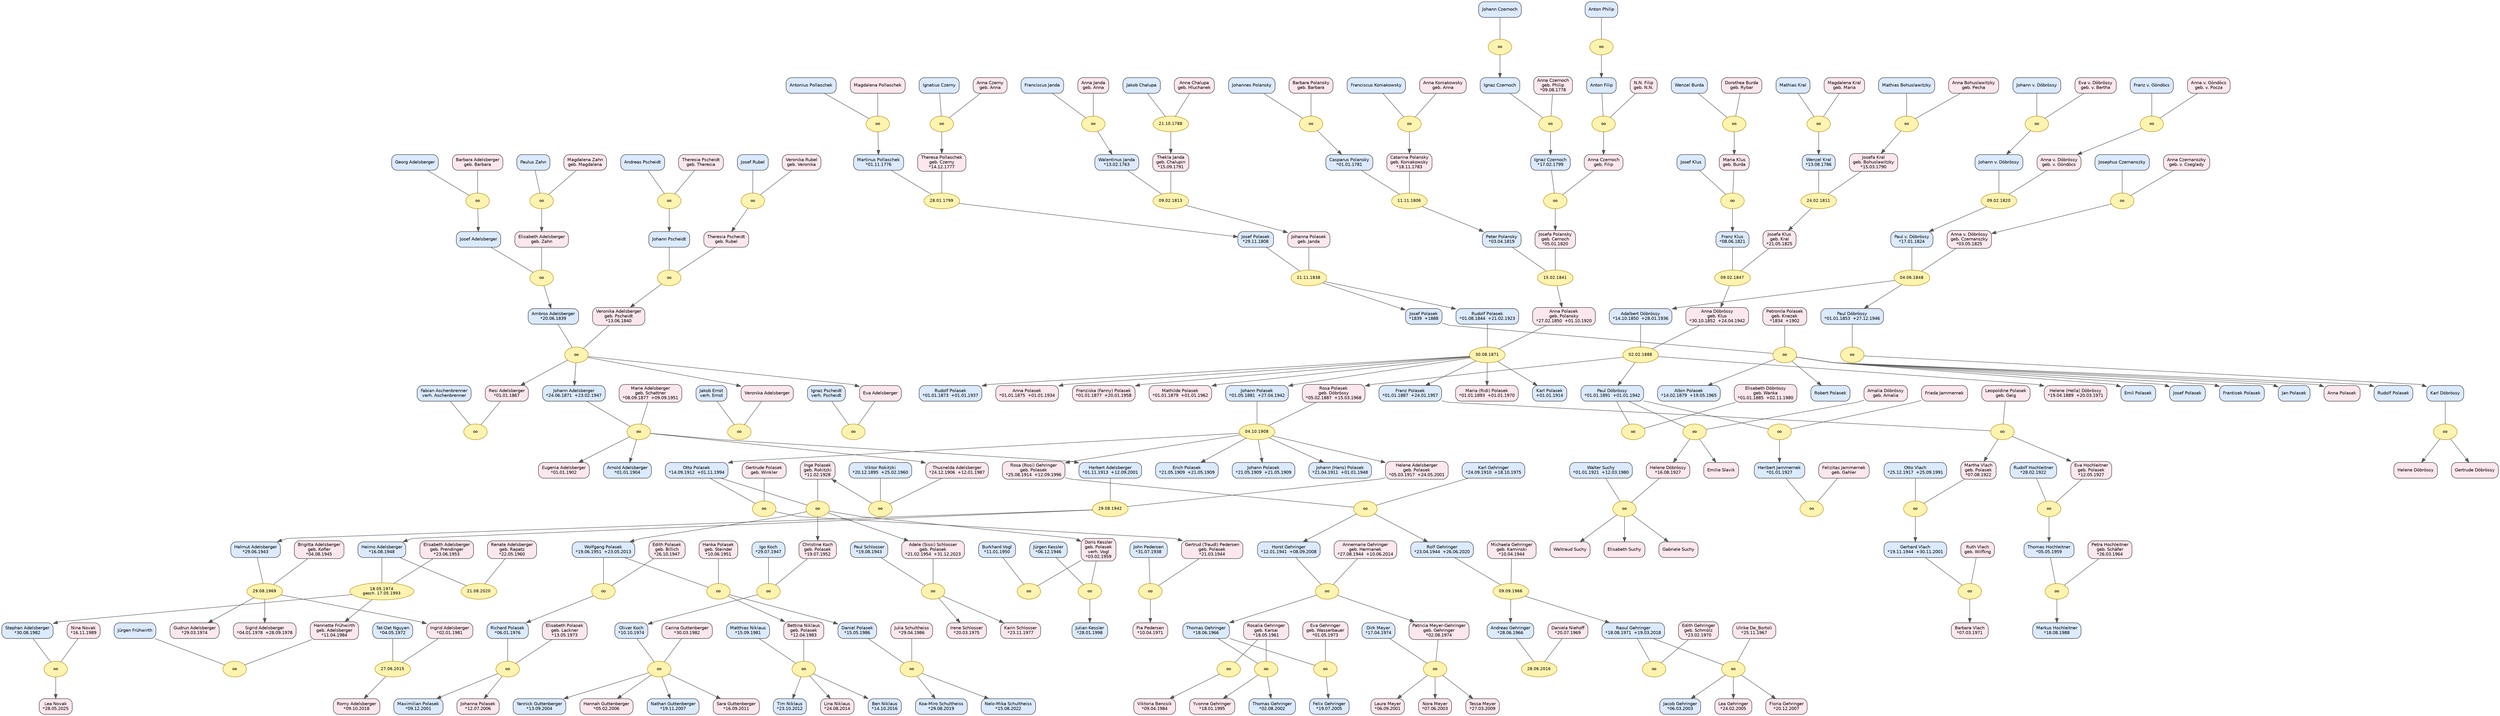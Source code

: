 // Stammbaum
digraph {
	concentrate=false nodesep=0.45 overlap=false rankdir=TB ranksep=0.70 splines=polyline
	graph [fontname="DejaVu Sans" fontsize=12 label="" labelloc=t ordering=out]
	node [color="#333333" fontname="DejaVu Sans" fontsize=10 shape=box style="rounded,filled"]
	edge [color="#555555" fontname="DejaVu Sans"]
	att03 [label="Johann Polasek
*01.05.1881  +27.04.1942" fillcolor="#dbeafe" id=P_att03]
	att04 [label="Rosa Polasek
geb. Döbrössy
*05.02.1887  +15.03.1968" fillcolor="#fde7ef" id=P_att04]
	att05 [label="Herbert Adelsberger
*01.11.1913  +12.09.2001" fillcolor="#dbeafe" id=P_att05]
	att06 [label="Helene Adelsberger
geb. Polasek
*05.03.1917  +24.05.2001" fillcolor="#fde7ef" id=P_att06]
	att07 [label="Heimo Adelsberger
*16.08.1948" fillcolor="#dbeafe" id=P_att07]
	att08 [label="Renate Adelsberger
geb. Rapatz
*22.05.1960" fillcolor="#fde7ef" id=P_att08]
	att09 [label="Adalbert Döbrössy
*14.10.1850  +28.01.1936" fillcolor="#dbeafe" id=P_att09]
	att10 [label="Anna Döbrössy
geb. Klus
*30.10.1852  +24.04.1942" fillcolor="#fde7ef" id=P_att10]
	att14 [label="Elisabeth Adelsberger
geb. Prendinger
*23.06.1953" fillcolor="#fde7ef" id=P_att14]
	att21 [label="Stephan Adelsberger
*30.08.1982" fillcolor="#dbeafe" id=P_att21]
	att22 [label="Paul Döbrössy
*01.01.1853  +27.12.1946" fillcolor="#dbeafe" id=P_att22]
	att23 [label="Helene (Hella) Döbrössy
*19.04.1889  +20.03.1971" fillcolor="#fde7ef" id=P_att23]
	att24 [label="Walter Suchy
*01.01.1921  +12.03.1980" fillcolor="#dbeafe" id=P_att24]
	att25 [label="Waltraud Suchy" fillcolor="#fde7ef" id=P_att25]
	att26 [label="Elisabeth Suchy" fillcolor="#fde7ef" id=P_att26]
	att27 [label="Gabriele Suchy" fillcolor="#fde7ef" id=P_att27]
	att28 [label="Paul Döbrössy
*01.01.1891  +01.01.1942" fillcolor="#dbeafe" id=P_att28]
	att29 [label="Elisabeth Döbrössy
geb. Wanka
*01.01.1885  +02.11.1980" fillcolor="#fde7ef" id=P_att29]
	att30 [label="Emilie Slavik" fillcolor="#fde7ef" id=P_att30]
	att31 [label="Helene Döbrössy
*16.08.1927" fillcolor="#fde7ef" id=P_att31]
	att32 [label="Gudrun Adelsberger
*29.03.1974" fillcolor="#fde7ef" id=P_att32]
	att33 [label="Sigrid Adelsberger
*04.01.1978  +28.09.1978" fillcolor="#fde7ef" id=P_att33]
	att34 [label="Ingrid Adelsberger
*02.01.1981" fillcolor="#fde7ef" id=P_att34]
	att35 [label="Henriette Frühwirth
geb. Adelsberger
*11.04.1984" fillcolor="#fde7ef" id=P_att35]
	att36 [label="Helmut Adelsberger
*29.06.1943" fillcolor="#dbeafe" id=P_att36]
	att38 [label="Rosa (Rosi) Gehringer
geb. Polasek
*25.08.1914  +12.09.1996" fillcolor="#fde7ef" id=P_att38]
	att41 [label="Lea Novak
*28.05.2025" fillcolor="#fde7ef" id=P_att41]
	attS02 [label="Nina Novak
*16.11.1989" fillcolor="#fde7ef" id=P_attS02]
	cza03 [label="Rudolf Polasek
*01.08.1844  +21.02.1923" fillcolor="#dbeafe" id=P_cza03]
	cza04 [label="Anna Polasek
geb. Polansky
*27.02.1850  +01.10.1920" fillcolor="#fde7ef" id=P_cza04]
	cza05 [label="Josef Polasek
*29.11.1808" fillcolor="#dbeafe" id=P_cza05]
	cza06 [label="Johanna Polasek
geb. Janda" fillcolor="#fde7ef" id=P_cza06]
	cza07 [label="Peter Polansky
*03.04.1819" fillcolor="#dbeafe" id=P_cza07]
	cza08 [label="Josefa Polansky
geb. Cernoch
*05.01.1820" fillcolor="#fde7ef" id=P_cza08]
	cza09 [label="Martinus Pollaschek
*01.11.1776" fillcolor="#dbeafe" id=P_cza09]
	cza10 [label="Theresa Pollaschek
geb. Czerny
*14.12.1777" fillcolor="#fde7ef" id=P_cza10]
	cza11 [label="Walentinus Janda
*13.02.1763" fillcolor="#dbeafe" id=P_cza11]
	cza12 [label="Thekla Janda
geb. Chalupin
*15.09.1791" fillcolor="#fde7ef" id=P_cza12]
	cza13 [label="Casparus Polansky
*01.01.1781" fillcolor="#dbeafe" id=P_cza13]
	cza14 [label="Catarina Polansky
geb. Koniakowsky
*18.11.1783" fillcolor="#fde7ef" id=P_cza14]
	cza15 [label="Ignaz Czernoch
*17.02.1799" fillcolor="#dbeafe" id=P_cza15]
	cza16 [label="Anna Czernoch
geb. Filip" fillcolor="#fde7ef" id=P_cza16]
	cza17 [label="Antonius Pollaschek" fillcolor="#dbeafe" id=P_cza17]
	cza18 [label="Magdalena Pollaschek" fillcolor="#fde7ef" id=P_cza18]
	cza19 [label="Ignatius Czerny" fillcolor="#dbeafe" id=P_cza19]
	cza20 [label="Anna Czerny
geb. Anna" fillcolor="#fde7ef" id=P_cza20]
	cza21 [label="Franciscus Janda" fillcolor="#dbeafe" id=P_cza21]
	cza22 [label="Anna Janda
geb. Anna" fillcolor="#fde7ef" id=P_cza22]
	cza23 [label="Jakob Chalupa" fillcolor="#dbeafe" id=P_cza23]
	cza24 [label="Anna Chalupa
geb. Hluchanek" fillcolor="#fde7ef" id=P_cza24]
	cza25 [label="Johannes Polansky" fillcolor="#dbeafe" id=P_cza25]
	cza26 [label="Barbara Polansky
geb. Barbara" fillcolor="#fde7ef" id=P_cza26]
	cza27 [label="Franciscus Koniakowsky" fillcolor="#dbeafe" id=P_cza27]
	cza28 [label="Anna Koniakowsky
geb. Anna" fillcolor="#fde7ef" id=P_cza28]
	cza29 [label="Ignaz Czernoch" fillcolor="#dbeafe" id=P_cza29]
	cza30 [label="Anna Czernoch
geb. Philip
*09.08.1778" fillcolor="#fde7ef" id=P_cza30]
	cza31 [label="Anton Filip" fillcolor="#dbeafe" id=P_cza31]
	cza32 [label="N.N. Filip
geb. N.N." fillcolor="#fde7ef" id=P_cza32]
	cza33 [label="Johann Czernoch" fillcolor="#dbeafe" id=P_cza33]
	cza34 [label="Anton Philip" fillcolor="#dbeafe" id=P_cza34]
	cza36 [label="Petronila Polasek
geb. Knezek
*1834  +1902" fillcolor="#fde7ef" id=P_cza36]
	cza35 [label="Josef Polasek
*1839  +1888" fillcolor="#dbeafe" id=P_cza35]
	cza37 [label="Robert Polasek" fillcolor="#dbeafe" id=P_cza37]
	cza38 [label="Emil Polasek" fillcolor="#dbeafe" id=P_cza38]
	cza39 [label="Albin Polasek
*14.02.1879  +19.05.1965" fillcolor="#dbeafe" id=P_cza39]
	cza40 [label="Josef Polasek" fillcolor="#dbeafe" id=P_cza40]
	cza41 [label="Frantisek Polasek" fillcolor="#dbeafe" id=P_cza41]
	cza42 [label="Jan Polasek" fillcolor="#dbeafe" id=P_cza42]
	cza43 [label="Anna Polasek" fillcolor="#fde7ef" id=P_cza43]
	cza44 [label="Rudolf Polasek" fillcolor="#dbeafe" id=P_cza44]
	g2p07 [label="Elisabeth Polasek
geb. Lackner
*13.05.1973" fillcolor="#fde7ef" id=P_g2p07]
	g2p08 [label="Maximilian Polasek
*09.12.2001" fillcolor="#dbeafe" id=P_g2p08]
	g2p09 [label="Johanna Polasek
*12.07.2006" fillcolor="#fde7ef" id=P_g2p09]
	g2p10 [label="Matthias Niklaus
*15.09.1981" fillcolor="#dbeafe" id=P_g2p10]
	g2p11 [label="Tim Niklaus
*23.10.2012" fillcolor="#dbeafe" id=P_g2p11]
	g2p12 [label="Lina Niklaus
*24.08.2014" fillcolor="#fde7ef" id=P_g2p12]
	g2p13 [label="Ben Niklaus
*14.10.2016" fillcolor="#dbeafe" id=P_g2p13]
	g2p14 [label="Julia Schultheiss
*29.04.1986" fillcolor="#fde7ef" id=P_g2p14]
	g2p15 [label="Koa-Miro Schultheiss
*29.08.2019" fillcolor="#dbeafe" id=P_g2p15]
	g2p16 [label="Nelo-Mika Schultheiss
*15.08.2022" fillcolor="#dbeafe" id=P_g2p16]
	g3p04 [label="Carina Guttenberger
*30.03.1982" fillcolor="#fde7ef" id=P_g3p04]
	g3p05 [label="Yannick Guttenberger
*13.09.2004" fillcolor="#dbeafe" id=P_g3p05]
	g3p06 [label="Hannah Guttenberger
*05.02.2006" fillcolor="#fde7ef" id=P_g3p06]
	g3p07 [label="Nathan Guttenberger
*19.11.2007" fillcolor="#dbeafe" id=P_g3p07]
	g3p08 [label="Sara Guttenberger
*16.09.2011" fillcolor="#fde7ef" id=P_g3p08]
	g4p01 [label="Rosalia Gehringer
geb. Karsai
*18.05.1961" fillcolor="#fde7ef" id=P_g4p01]
	g4p02 [label="Yvonne Gehringer
*18.01.1995" fillcolor="#fde7ef" id=P_g4p02]
	g4p03 [label="Thomas Gehringer
*02.08.2002" fillcolor="#dbeafe" id=P_g4p03]
	g4p04 [label="Eva Gehringer
geb. Wasserbauer
*01.05.1973" fillcolor="#fde7ef" id=P_g4p04]
	g4p05 [label="Felix Gehringer
*19.07.2005" fillcolor="#dbeafe" id=P_g4p05]
	g4p06 [label="Dirk Meyer
*17.04.1974" fillcolor="#dbeafe" id=P_g4p06]
	g4p07 [label="Laura Meyer
*06.09.2001" fillcolor="#fde7ef" id=P_g4p07]
	g4p08 [label="Nora Meyer
*07.06.2003" fillcolor="#fde7ef" id=P_g4p08]
	g4p09 [label="Tessa Meyer
*27.03.2009" fillcolor="#fde7ef" id=P_g4p09]
	g4p10 [label="Viktoria Bencsik
*09.04.1984" fillcolor="#fde7ef" id=P_g4p10]
	g5p04 [label="Daniela Niehoff
*20.07.1969" fillcolor="#fde7ef" id=P_g5p04]
	g5p07 [label="Ulrike De_Bortoli
*25.11.1967" fillcolor="#fde7ef" id=P_g5p07]
	g5p08 [label="Jacob Gehringer
*06.03.2003" fillcolor="#dbeafe" id=P_g5p08]
	g5p09 [label="Lea Gehringer
*24.02.2005" fillcolor="#fde7ef" id=P_g5p09]
	g5p10 [label="Floria Gehringer
*20.12.2007" fillcolor="#fde7ef" id=P_g5p10]
	g6p02 [label="Brigitta Adelsberger
geb. Kofler
*04.08.1945" fillcolor="#fde7ef" id=P_g6p02]
	g6p09 [label="Tat-Dat Nguyen
*04.05.1972" fillcolor="#dbeafe" id=P_g6p09]
	g6p10 [label="Romy Adelsberger
*09.10.2018" fillcolor="#fde7ef" id=P_g6p10]
	g6p13 [label="Jürgen Frühwirth" fillcolor="#dbeafe" id=P_g6p13]
	g6p21 [label="Josef Klus" fillcolor="#dbeafe" id=P_g6p21]
	g6p22 [label="Maria Klus
geb. Burda" fillcolor="#fde7ef" id=P_g6p22]
	geh01 [label="Horst Gehringer
*12.01.1941  +08.09.2008" fillcolor="#dbeafe" id=P_geh01]
	geh02 [label="Annemarie Gehringer
geb. Hermanek
*27.08.1944  +10.06.2014" fillcolor="#fde7ef" id=P_geh02]
	geh03 [label="Rolf Gehringer
*23.04.1944  +26.06.2020" fillcolor="#dbeafe" id=P_geh03]
	geh04 [label="Michaela Gehringer
geb. Kaminski
*10.04.1944" fillcolor="#fde7ef" id=P_geh04]
	geh05 [label="Thomas Gehringer
*18.06.1966" fillcolor="#dbeafe" id=P_geh05]
	geh06 [label="Patricia Meyer-Gehringer
geb. Gehringer
*02.08.1974" fillcolor="#fde7ef" id=P_geh06]
	geh07 [label="Andreas Gehringer
*28.06.1966" fillcolor="#dbeafe" id=P_geh07]
	geh08 [label="Raoul Gehringer
*18.08.1971  +19.03.2018" fillcolor="#dbeafe" id=P_geh08]
	geh09 [label="Karl Gehringer
*24.09.1910  +18.10.1975" fillcolor="#dbeafe" id=P_geh09]
	gehS01 [label="Edith Gehringer
geb. Schmölz
*23.02.1970" fillcolor="#fde7ef" id=P_gehS01]
	hoc01 [label="Rudolf Hochleitner
*28.02.1922" fillcolor="#dbeafe" id=P_hoc01]
	hoc02 [label="Thomas Hochleitner
*05.05.1959" fillcolor="#dbeafe" id=P_hoc02]
	hoc03 [label="Markus Hochleitner
*18.08.1988" fillcolor="#dbeafe" id=P_hoc03]
	hocS01 [label="Petra Hochleitner
geb. Schäfer
*26.03.1964" fillcolor="#fde7ef" id=P_hocS01]
	hun05 [label="Paul v. Döbrössy
*17.01.1824" fillcolor="#dbeafe" id=P_hun05]
	hun06 [label="Anna v. Döbrössy
geb. Czernanszky
*03.05.1825" fillcolor="#fde7ef" id=P_hun06]
	hun07 [label="Franz Klus
*08.06.1821" fillcolor="#dbeafe" id=P_hun07]
	hun08 [label="Josefa Klus
geb. Kral
*21.05.1825" fillcolor="#fde7ef" id=P_hun08]
	hun09 [label="Johann v. Döbrössy" fillcolor="#dbeafe" id=P_hun09]
	hun10 [label="Anna v. Döbrössy
geb. v. Göndöcs" fillcolor="#fde7ef" id=P_hun10]
	hun11 [label="Josephus Czernanszky" fillcolor="#dbeafe" id=P_hun11]
	hun12 [label="Anna Czernanszky
geb. v. Cseglady" fillcolor="#fde7ef" id=P_hun12]
	hun15 [label="Wenzel Kral
*13.08.1786" fillcolor="#dbeafe" id=P_hun15]
	hun16 [label="Josefa Kral
geb. Bohuslawitzky
*15.03.1790" fillcolor="#fde7ef" id=P_hun16]
	hun17 [label="Johann v. Döbrössy" fillcolor="#dbeafe" id=P_hun17]
	hun18 [label="Eva v. Döbrössy
geb. v. Bertha" fillcolor="#fde7ef" id=P_hun18]
	hun19 [label="Franz v. Göndöcs" fillcolor="#dbeafe" id=P_hun19]
	hun20 [label="Anna v. Göndöcs
geb. v. Pocza" fillcolor="#fde7ef" id=P_hun20]
	hun27 [label="Wenzel Burda" fillcolor="#dbeafe" id=P_hun27]
	hun28 [label="Dorothea Burda
geb. Rybar" fillcolor="#fde7ef" id=P_hun28]
	hun29 [label="Mathias Kral" fillcolor="#dbeafe" id=P_hun29]
	hun30 [label="Magdalena Kral
geb. Maria" fillcolor="#fde7ef" id=P_hun30]
	hun31 [label="Mathias Bohuslawitzky" fillcolor="#dbeafe" id=P_hun31]
	hun32 [label="Anna Bohuslawitzky
geb. Pecha" fillcolor="#fde7ef" id=P_hun32]
	ped01 [label="John Pedersen
*31.07.1938" fillcolor="#dbeafe" id=P_ped01]
	ped02 [label="Pia Pedersen
*10.04.1971" fillcolor="#fde7ef" id=P_ped02]
	pol01 [label="Franz Polasek
*01.01.1887  +24.01.1957" fillcolor="#dbeafe" id=P_pol01]
	pol02 [label="Karl Polasek
+01.01.1914" fillcolor="#dbeafe" id=P_pol02]
	pol03 [label="Rudolf Polasek
*01.01.1873  +01.01.1937" fillcolor="#dbeafe" id=P_pol03]
	pol04 [label="Anna Polasek
*01.01.1875  +01.01.1934" fillcolor="#fde7ef" id=P_pol04]
	pol05 [label="Franziska (Fanny) Polasek
*01.01.1877  +20.01.1958" fillcolor="#fde7ef" id=P_pol05]
	pol06 [label="Mathilde Polasek
*01.01.1879  +01.01.1962" fillcolor="#fde7ef" id=P_pol06]
	pol07 [label="Maria (Ridi) Polasek
*01.01.1893  +01.01.1970" fillcolor="#fde7ef" id=P_pol07]
	pol08 [label="Erich Polasek
*21.05.1909  +21.05.1909" fillcolor="#dbeafe" id=P_pol08]
	pol09 [label="Johann Polasek
*21.05.1909  +21.05.1909" fillcolor="#dbeafe" id=P_pol09]
	pol10 [label="Johann (Hans) Polasek
*21.04.1911  +01.01.1948" fillcolor="#dbeafe" id=P_pol10]
	pol11 [label="Otto Polasek
*14.09.1912  +01.11.1994" fillcolor="#dbeafe" id=P_pol11]
	pol12 [label="Martha Vlach
geb. Polasek
*07.08.1922" fillcolor="#fde7ef" id=P_pol12]
	pol13 [label="Eva Hochleitner
geb. Polasek
*12.05.1927" fillcolor="#fde7ef" id=P_pol13]
	pol14 [label="Gertrud (Traudl) Pedersen
geb. Polasek
*21.03.1944" fillcolor="#fde7ef" id=P_pol14]
	pol15 [label="Wolfgang Polasek
*19.06.1951  +23.05.2013" fillcolor="#dbeafe" id=P_pol15]
	pol16 [label="Christine Koch
geb. Polasek
*19.07.1952" fillcolor="#fde7ef" id=P_pol16]
	pol17 [label="Adele (Sissi) Schlosser
geb. Polasek
*21.02.1954  +31.12.2023" fillcolor="#fde7ef" id=P_pol17]
	pol18 [label="Doris Kessler
geb. Polasek
verh. Vogl
*03.02.1959" fillcolor="#fde7ef" id=P_pol18]
	pol19 [label="Richard Polasek
*06.01.1976" fillcolor="#dbeafe" id=P_pol19]
	pol20 [label="Bettina Niklaus
geb. Polasek
*12.04.1983" fillcolor="#fde7ef" id=P_pol20]
	pol21 [label="Daniel Polasek
*15.05.1986" fillcolor="#dbeafe" id=P_pol21]
	pol22 [label="Oliver Koch
*10.10.1974" fillcolor="#dbeafe" id=P_pol22]
	pol23 [label="Irene Schlosser
*20.03.1975" fillcolor="#fde7ef" id=P_pol23]
	pol24 [label="Karin Schlosser
*23.11.1977" fillcolor="#fde7ef" id=P_pol24]
	pol25 [label="Julian Kessler
*28.01.1998" fillcolor="#dbeafe" id=P_pol25]
	polS01 [label="Leopoldine Polasek
geb. Geig" fillcolor="#fde7ef" id=P_polS01]
	polS02 [label="Gertrude Polasek
geb. Winkler" fillcolor="#fde7ef" id=P_polS02]
	polS03 [label="Inge Polasek
geb. Rokitzki
*11.02.1928" fillcolor="#fde7ef" id=P_polS03]
	polS04 [label="Edith Polasek
geb. Billich
*26.10.1947" fillcolor="#fde7ef" id=P_polS04]
	polS05 [label="Hanka Polasek
geb. Steindel
*10.06.1951" fillcolor="#fde7ef" id=P_polS05]
	polS06 [label="Igo Koch
*29.07.1947" fillcolor="#dbeafe" id=P_polS06]
	polS07 [label="Paul Schlosser
*19.08.1943" fillcolor="#dbeafe" id=P_polS07]
	polS08 [label="Burkhard Vogl
*11.01.1950" fillcolor="#dbeafe" id=P_polS08]
	polS09 [label="Jürgen Kessler
*06.12.1946" fillcolor="#dbeafe" id=P_polS09]
	vlc01 [label="Otto Vlach
*25.12.1917  +25.09.1991" fillcolor="#dbeafe" id=P_vlc01]
	vlc02 [label="Gerhard Vlach
*19.11.1944  +30.11.2001" fillcolor="#dbeafe" id=P_vlc02]
	vlc03 [label="Ruth Vlach
geb. Wilfling" fillcolor="#fde7ef" id=P_vlc03]
	vlc04 [label="Barbara Vlach
*07.03.1971" fillcolor="#fde7ef" id=P_vlc04]
	attS03 [label="Amalia Döbrössy
geb. Amalia" fillcolor="#fde7ef" id=P_attS03]
	jam01 [label="Frieda Jammernek" fillcolor="#fde7ef" id=P_jam01]
	jam02 [label="Heribert Jammernek
*01.01.1927" fillcolor="#dbeafe" id=P_jam02]
	gah01 [label="Felizitas Jammernek
geb. Gahler" fillcolor="#fde7ef" id=P_gah01]
	att42 [label="Karl Döbrössy" fillcolor="#dbeafe" id=P_att42]
	att43 [label="Helene Döbrössy" fillcolor="#fde7ef" id=P_att43]
	att44 [label="Gertrude Döbrössy" fillcolor="#fde7ef" id=P_att44]
	ade01 [label="Josef Adelsberger" fillcolor="#dbeafe" id=P_ade01]
	ade02 [label="Elisabeth Adelsberger
geb. Zahn" fillcolor="#fde7ef" id=P_ade02]
	ade03 [label="Ambros Adelsberger
*20.06.1839" fillcolor="#dbeafe" id=P_ade03]
	ade04 [label="Veronika Adelsberger
geb. Pscheidt
*13.06.1840" fillcolor="#fde7ef" id=P_ade04]
	ade07 [label="Johann Adelsberger
*24.06.1871  +23.02.1947" fillcolor="#dbeafe" id=P_ade07]
	ade08 [label="Marie Adelsberger
geb. Schattner
*08.09.1877  +09.09.1951" fillcolor="#fde7ef" id=P_ade08]
	ade09 [label="Resi Adelsberger
*01.01.1867" fillcolor="#fde7ef" id=P_ade09]
	ade10 [label="Eugenia Adelsberger
*01.01.1902" fillcolor="#fde7ef" id=P_ade10]
	ade11 [label="Arnold Adelsberger
*01.01.1904" fillcolor="#dbeafe" id=P_ade11]
	ade12 [label="Veronika Adelsberger" fillcolor="#fde7ef" id=P_ade12]
	ade13 [label="Jakob Ernst
verh. Ernst" fillcolor="#dbeafe" id=P_ade13]
	ade14 [label="Eva Adelsberger" fillcolor="#fde7ef" id=P_ade14]
	ade15 [label="Ignaz Pscheidt
verh. Pscheidt" fillcolor="#dbeafe" id=P_ade15]
	ade16 [label="Fabian Aschenbrenner
verh. Aschenbrenner" fillcolor="#dbeafe" id=P_ade16]
	ade23 [label="Georg Adelsberger" fillcolor="#dbeafe" id=P_ade23]
	ade24 [label="Barbara Adelsberger
geb. Barbara" fillcolor="#fde7ef" id=P_ade24]
	ade25 [label="Paulus Zahn" fillcolor="#dbeafe" id=P_ade25]
	ade26 [label="Magdalena Zahn
geb. Magdalena" fillcolor="#fde7ef" id=P_ade26]
	ade27 [label="Johann Pscheidt" fillcolor="#dbeafe" id=P_ade27]
	ade28 [label="Theresia Pscheidt
geb. Rubel" fillcolor="#fde7ef" id=P_ade28]
	ade31 [label="Andreas Pscheidt" fillcolor="#dbeafe" id=P_ade31]
	ade32 [label="Theresia Pscheidt
geb. Theresia" fillcolor="#fde7ef" id=P_ade32]
	ade29 [label="Josef Rubel" fillcolor="#dbeafe" id=P_ade29]
	ade30 [label="Veronika Rubel
geb. Veronika" fillcolor="#fde7ef" id=P_ade30]
	att45 [label="Thusnelda Adelsberger
*24.12.1906  +12.01.1987" fillcolor="#fde7ef" id=P_att45]
	rok01 [label="Viktor Rokitzki
*20.12.1895  +25.02.1960" fillcolor="#dbeafe" id=P_rok01]
	M_hunF12 [label=oo color="#b08900" fillcolor="#fff3b0" fontsize=9 id=M_hunF12 shape=ellipse style=filled]
	subgraph rank_hunF12 {
		rank=same
		hun27
		hun28
	}
	hun27 -> hun28 [constraint=true minlen=0 style=invis weight=3600]
	hun27 -> M_hunF12 [dir=none minlen=1 weight=60]
	hun28 -> M_hunF12 [dir=none minlen=1 weight=60]
	subgraph kids_hunF12 {
		rank=same
		g6p22
	}
	M_hunF12 -> g6p22
	subgraph pair_g6p22 {
		rank=same
		g6p22
		g6p21
	}
	g6p21 -> g6p22 [constraint=true minlen=0 style=invis weight=2600]
	g6p21 -> g6p22 [constraint=true minlen=0 style=invis weight=300]
	M_hunF13 [label=oo color="#b08900" fillcolor="#fff3b0" fontsize=9 id=M_hunF13 shape=ellipse style=filled]
	subgraph rank_hunF13 {
		rank=same
		hun29
		hun30
	}
	hun29 -> hun30 [constraint=true minlen=0 style=invis weight=3600]
	hun29 -> M_hunF13 [dir=none minlen=1 weight=60]
	hun30 -> M_hunF13 [dir=none minlen=1 weight=60]
	subgraph kids_hunF13 {
		rank=same
		hun15
	}
	M_hunF13 -> hun15
	subgraph pair_hun15 {
		rank=same
		hun15
		hun16
	}
	hun15 -> hun16 [constraint=true minlen=0 style=invis weight=2600]
	hun15 -> hun16 [constraint=true minlen=0 style=invis weight=300]
	M_hunF14 [label=oo color="#b08900" fillcolor="#fff3b0" fontsize=9 id=M_hunF14 shape=ellipse style=filled]
	subgraph rank_hunF14 {
		rank=same
		hun31
		hun32
	}
	hun31 -> hun32 [constraint=true minlen=0 style=invis weight=3600]
	hun31 -> M_hunF14 [dir=none minlen=1 weight=60]
	hun32 -> M_hunF14 [dir=none minlen=1 weight=60]
	subgraph kids_hunF14 {
		rank=same
		hun16
	}
	M_hunF14 -> hun16
	subgraph pair_hun16 {
		rank=same
		hun16
		hun15
	}
	hun15 -> hun16 [constraint=true minlen=0 style=invis weight=2600]
	hun15 -> hun16 [constraint=true minlen=0 style=invis weight=300]
	M_hunF4 [label=oo color="#b08900" fillcolor="#fff3b0" fontsize=9 id=M_hunF4 shape=ellipse style=filled]
	subgraph rank_hunF4 {
		rank=same
		hun17
		hun18
	}
	hun17 -> hun18 [constraint=true minlen=0 style=invis weight=3600]
	hun17 -> M_hunF4 [dir=none minlen=1 weight=60]
	hun18 -> M_hunF4 [dir=none minlen=1 weight=60]
	subgraph kids_hunF4 {
		rank=same
		hun09
	}
	M_hunF4 -> hun09
	subgraph pair_hun09 {
		rank=same
		hun09
		hun10
	}
	hun09 -> hun10 [constraint=true minlen=0 style=invis weight=2600]
	hun09 -> hun10 [constraint=true minlen=0 style=invis weight=300]
	M_hunF5 [label=oo color="#b08900" fillcolor="#fff3b0" fontsize=9 id=M_hunF5 shape=ellipse style=filled]
	subgraph rank_hunF5 {
		rank=same
		hun19
		hun20
	}
	hun19 -> hun20 [constraint=true minlen=0 style=invis weight=3600]
	hun19 -> M_hunF5 [dir=none minlen=1 weight=60]
	hun20 -> M_hunF5 [dir=none minlen=1 weight=60]
	subgraph kids_hunF5 {
		rank=same
		hun10
	}
	M_hunF5 -> hun10
	subgraph pair_hun10 {
		rank=same
		hun10
		hun09
	}
	hun09 -> hun10 [constraint=true minlen=0 style=invis weight=2600]
	hun09 -> hun10 [constraint=true minlen=0 style=invis weight=300]
	M_hunF6 [label=oo color="#b08900" fillcolor="#fff3b0" fontsize=9 id=M_hunF6 shape=ellipse style=filled]
	subgraph rank_hunF6 {
		rank=same
		hun11
		hun12
	}
	hun11 -> hun12 [constraint=true minlen=0 style=invis weight=3600]
	hun11 -> M_hunF6 [dir=none minlen=1 weight=60]
	hun12 -> M_hunF6 [dir=none minlen=1 weight=60]
	subgraph kids_hunF6 {
		rank=same
		hun06
	}
	M_hunF6 -> hun06
	subgraph pair_hun06 {
		rank=same
		hun06
		hun05
	}
	hun05 -> hun06 [constraint=true minlen=0 style=invis weight=2600]
	hun05 -> hun06 [constraint=true minlen=0 style=invis weight=300]
	M_hunF10 [label="24.02.1811" color="#b08900" fillcolor="#fff3b0" fontsize=9 id=M_hunF10 shape=ellipse style=filled]
	subgraph rank_hunF10 {
		rank=same
		hun15
		hun16
	}
	hun15 -> hun16 [constraint=true minlen=0 style=invis weight=3600]
	hun15 -> M_hunF10 [dir=none minlen=1 weight=60]
	hun16 -> M_hunF10 [dir=none minlen=1 weight=60]
	subgraph kids_hunF10 {
		rank=same
		hun08
	}
	M_hunF10 -> hun08
	subgraph pair_hun08 {
		rank=same
		hun08
		hun07
	}
	hun07 -> hun08 [constraint=true minlen=0 style=invis weight=2600]
	hun07 -> hun08 [constraint=true minlen=0 style=invis weight=300]
	M_hunF2 [label="09.02.1820" color="#b08900" fillcolor="#fff3b0" fontsize=9 id=M_hunF2 shape=ellipse style=filled]
	subgraph rank_hunF2 {
		rank=same
		hun09
		hun10
	}
	hun09 -> hun10 [constraint=true minlen=0 style=invis weight=3600]
	hun09 -> M_hunF2 [dir=none minlen=1 weight=60]
	hun10 -> M_hunF2 [dir=none minlen=1 weight=60]
	subgraph kids_hunF2 {
		rank=same
		hun05
	}
	M_hunF2 -> hun05
	subgraph pair_hun05 {
		rank=same
		hun05
		hun06
	}
	hun05 -> hun06 [constraint=true minlen=0 style=invis weight=2600]
	hun05 -> hun06 [constraint=true minlen=0 style=invis weight=300]
	M_hunF1 [label="04.06.1848" color="#b08900" fillcolor="#fff3b0" fontsize=9 id=M_hunF1 shape=ellipse style=filled]
	subgraph rank_hunF1 {
		rank=same
		hun05
		hun06
	}
	hun05 -> hun06 [constraint=true minlen=0 style=invis weight=3600]
	hun05 -> M_hunF1 [dir=none minlen=1 weight=60]
	hun06 -> M_hunF1 [dir=none minlen=1 weight=60]
	subgraph kids_hunF1 {
		rank=same
		att09
		att22
	}
	M_hunF1 -> att09
	M_hunF1 -> att22
	att09 -> att22 [constraint=true minlen=0 style=invis weight=1400]
	subgraph pair_att09 {
		rank=same
		att09
		att10
	}
	att09 -> att10 [constraint=true minlen=0 style=invis weight=2600]
	att10 -> att22 [constraint=true minlen=0 style=invis weight=2000]
	att09 -> att10 [constraint=true minlen=0 style=invis weight=300]
	att10 -> att22 [constraint=true minlen=0 style=invis weight=300]
	M_hunF8 [label="09.02.1847" color="#b08900" fillcolor="#fff3b0" fontsize=9 id=M_hunF8 shape=ellipse style=filled]
	subgraph rank_hunF8 {
		rank=same
		hun07
		hun08
	}
	hun07 -> hun08 [constraint=true minlen=0 style=invis weight=3600]
	hun07 -> M_hunF8 [dir=none minlen=1 weight=60]
	hun08 -> M_hunF8 [dir=none minlen=1 weight=60]
	subgraph kids_hunF8 {
		rank=same
		att10
	}
	M_hunF8 -> att10
	subgraph pair_att10 {
		rank=same
		att10
		att09
	}
	att09 -> att10 [constraint=true minlen=0 style=invis weight=2600]
	att09 -> att10 [constraint=true minlen=0 style=invis weight=300]
	M_attF4 [label="02.02.1888" color="#b08900" fillcolor="#fff3b0" fontsize=9 id=M_attF4 shape=ellipse style=filled]
	subgraph rank_attF4 {
		rank=same
		att09
		att10
	}
	att09 -> att10 [constraint=true minlen=0 style=invis weight=3600]
	att09 -> M_attF4 [dir=none minlen=1 weight=60]
	att10 -> M_attF4 [dir=none minlen=1 weight=60]
	subgraph kids_attF4 {
		rank=same
		att04
		att23
		att28
	}
	M_attF4 -> att04
	M_attF4 -> att23
	M_attF4 -> att28
	att04 -> att23 [constraint=true minlen=0 style=invis weight=1400]
	att23 -> att28 [constraint=true minlen=0 style=invis weight=1400]
	subgraph pair_att04 {
		rank=same
		att04
		att03
	}
	att03 -> att04 [constraint=true minlen=0 style=invis weight=2600]
	att04 -> att23 [constraint=true minlen=0 style=invis weight=2000]
	subgraph pair_att28 {
		rank=same
		att28
		att29
	}
	att28 -> att29 [constraint=true minlen=0 style=invis weight=2600]
	att03 -> att04 [constraint=true minlen=0 style=invis weight=300]
	att28 -> att29 [constraint=true minlen=0 style=invis weight=300]
	att29 -> attS03 [constraint=true minlen=0 style=invis weight=300]
	attS03 -> jam01 [constraint=true minlen=0 style=invis weight=300]
	att04 -> att23 [constraint=true minlen=0 style=invis weight=300]
	att23 -> att28 [constraint=true minlen=0 style=invis weight=300]
	M_attF1 [label="04.10.1908" color="#b08900" fillcolor="#fff3b0" fontsize=9 id=M_attF1 shape=ellipse style=filled]
	subgraph rank_attF1 {
		rank=same
		att03
		att04
	}
	att03 -> att04 [constraint=true minlen=0 style=invis weight=3600]
	att03 -> M_attF1 [dir=none minlen=1 weight=60]
	att04 -> M_attF1 [dir=none minlen=1 weight=60]
	subgraph kids_attF1 {
		rank=same
		pol08
		pol09
		pol10
		pol11
		att38
		att06
	}
	M_attF1 -> pol08
	M_attF1 -> pol09
	M_attF1 -> pol10
	M_attF1 -> pol11
	M_attF1 -> att38
	M_attF1 -> att06
	pol08 -> pol09 [constraint=true minlen=0 style=invis weight=1400]
	pol09 -> pol10 [constraint=true minlen=0 style=invis weight=1400]
	pol10 -> pol11 [constraint=true minlen=0 style=invis weight=1400]
	pol11 -> att38 [constraint=true minlen=0 style=invis weight=1400]
	att38 -> att06 [constraint=true minlen=0 style=invis weight=1400]
	subgraph pair_pol11 {
		rank=same
		pol11
		polS02
	}
	pol11 -> polS02 [constraint=true minlen=0 style=invis weight=2600]
	polS02 -> att38 [constraint=true minlen=0 style=invis weight=2000]
	subgraph pair_att38 {
		rank=same
		att38
		geh09
	}
	geh09 -> att38 [constraint=true minlen=0 style=invis weight=2600]
	att38 -> att06 [constraint=true minlen=0 style=invis weight=2000]
	subgraph pair_att06 {
		rank=same
		att06
		att05
	}
	att05 -> att06 [constraint=true minlen=0 style=invis weight=2600]
	pol11 -> polS02 [constraint=true minlen=0 style=invis weight=300]
	polS02 -> polS03 [constraint=true minlen=0 style=invis weight=300]
	geh09 -> att38 [constraint=true minlen=0 style=invis weight=300]
	att05 -> att06 [constraint=true minlen=0 style=invis weight=300]
	pol08 -> pol09 [constraint=true minlen=0 style=invis weight=300]
	pol09 -> pol10 [constraint=true minlen=0 style=invis weight=300]
	pol10 -> pol11 [constraint=true minlen=0 style=invis weight=300]
	polS03 -> geh09 [constraint=true minlen=0 style=invis weight=300]
	att38 -> att05 [constraint=true minlen=0 style=invis weight=300]
	M_attF2 [label="29.08.1942" color="#b08900" fillcolor="#fff3b0" fontsize=9 id=M_attF2 shape=ellipse style=filled]
	subgraph rank_attF2 {
		rank=same
		att05
		att06
	}
	att05 -> att06 [constraint=true minlen=0 style=invis weight=3600]
	att05 -> M_attF2 [dir=none minlen=1 weight=60]
	att06 -> M_attF2 [dir=none minlen=1 weight=60]
	subgraph kids_attF2 {
		rank=same
		att36
		att07
	}
	M_attF2 -> att36
	M_attF2 -> att07
	att36 -> att07 [constraint=true minlen=0 style=invis weight=1400]
	subgraph pair_att36 {
		rank=same
		att36
		g6p02
	}
	att36 -> g6p02 [constraint=true minlen=0 style=invis weight=2600]
	g6p02 -> att07 [constraint=true minlen=0 style=invis weight=2000]
	subgraph pair_att07 {
		rank=same
		att07
		att14
	}
	att07 -> att14 [constraint=true minlen=0 style=invis weight=2600]
	att36 -> g6p02 [constraint=true minlen=0 style=invis weight=300]
	att07 -> att14 [constraint=true minlen=0 style=invis weight=300]
	att14 -> att08 [constraint=true minlen=0 style=invis weight=300]
	g6p02 -> att07 [constraint=true minlen=0 style=invis weight=300]
	M_attF5 [label="18.05.1974
gesch. 17.05.1993" color="#b08900" fillcolor="#fff3b0" fontsize=9 id=M_attF5 shape=ellipse style=filled]
	subgraph rank_attF5 {
		rank=same
		att07
		att14
	}
	att07 -> att14 [constraint=true minlen=0 style=invis weight=3600]
	att07 -> M_attF5 [dir=none minlen=1 weight=60]
	att14 -> M_attF5 [dir=none minlen=1 weight=60]
	subgraph kids_attF5 {
		rank=same
		att21
		att35
	}
	M_attF5 -> att21
	M_attF5 -> att35
	att21 -> att35 [constraint=true minlen=0 style=invis weight=1400]
	subgraph pair_att21 {
		rank=same
		att21
		attS02
	}
	att21 -> attS02 [constraint=true minlen=0 style=invis weight=2600]
	attS02 -> att35 [constraint=true minlen=0 style=invis weight=2000]
	subgraph pair_att35 {
		rank=same
		att35
		g6p13
	}
	g6p13 -> att35 [constraint=true minlen=0 style=invis weight=2600]
	att21 -> attS02 [constraint=true minlen=0 style=invis weight=300]
	g6p13 -> att35 [constraint=true minlen=0 style=invis weight=300]
	attS02 -> g6p13 [constraint=true minlen=0 style=invis weight=300]
	M_attF3 [label="21.08.2020" color="#b08900" fillcolor="#fff3b0" fontsize=9 id=M_attF3 shape=ellipse style=filled]
	subgraph rank_attF3 {
		rank=same
		att07
		att08
	}
	att07 -> att08 [constraint=true minlen=0 style=invis weight=3600]
	att07 -> M_attF3 [dir=none minlen=1 weight=60]
	att08 -> M_attF3 [dir=none minlen=1 weight=60]
	M_attF6 [label=oo color="#b08900" fillcolor="#fff3b0" fontsize=9 id=M_attF6 shape=ellipse style=filled]
	subgraph rank_attF6 {
		rank=same
		att24
		att31
	}
	att24 -> att31 [constraint=true minlen=0 style=invis weight=3600]
	att24 -> M_attF6 [dir=none minlen=1 weight=60]
	att31 -> M_attF6 [dir=none minlen=1 weight=60]
	subgraph kids_attF6 {
		rank=same
		att25
		att26
		att27
	}
	M_attF6 -> att25
	M_attF6 -> att26
	M_attF6 -> att27
	att25 -> att26 [constraint=true minlen=0 style=invis weight=1400]
	att26 -> att27 [constraint=true minlen=0 style=invis weight=1400]
	att25 -> att26 [constraint=true minlen=0 style=invis weight=300]
	att26 -> att27 [constraint=true minlen=0 style=invis weight=300]
	M_attF7 [label=oo color="#b08900" fillcolor="#fff3b0" fontsize=9 id=M_attF7 shape=ellipse style=filled]
	subgraph rank_attF7 {
		rank=same
		att28
		att29
	}
	att28 -> att29 [constraint=true minlen=0 style=invis weight=3600]
	att28 -> M_attF7 [dir=none minlen=1 weight=60]
	att29 -> M_attF7 [dir=none minlen=1 weight=60]
	M_gehF3 [label=oo color="#b08900" fillcolor="#fff3b0" fontsize=9 id=M_gehF3 shape=ellipse style=filled]
	subgraph rank_gehF3 {
		rank=same
		geh09
		att38
	}
	geh09 -> att38 [constraint=true minlen=0 style=invis weight=3600]
	geh09 -> M_gehF3 [dir=none minlen=1 weight=60]
	att38 -> M_gehF3 [dir=none minlen=1 weight=60]
	subgraph kids_gehF3 {
		rank=same
		geh01
		geh03
	}
	M_gehF3 -> geh01
	M_gehF3 -> geh03
	geh01 -> geh03 [constraint=true minlen=0 style=invis weight=1400]
	subgraph pair_geh01 {
		rank=same
		geh01
		geh02
	}
	geh01 -> geh02 [constraint=true minlen=0 style=invis weight=2600]
	geh02 -> geh03 [constraint=true minlen=0 style=invis weight=2000]
	subgraph pair_geh03 {
		rank=same
		geh03
		geh04
	}
	geh03 -> geh04 [constraint=true minlen=0 style=invis weight=2600]
	geh01 -> geh02 [constraint=true minlen=0 style=invis weight=300]
	geh03 -> geh04 [constraint=true minlen=0 style=invis weight=300]
	geh02 -> geh03 [constraint=true minlen=0 style=invis weight=300]
	M_gehF1 [label=oo color="#b08900" fillcolor="#fff3b0" fontsize=9 id=M_gehF1 shape=ellipse style=filled]
	subgraph rank_gehF1 {
		rank=same
		geh01
		geh02
	}
	geh01 -> geh02 [constraint=true minlen=0 style=invis weight=3600]
	geh01 -> M_gehF1 [dir=none minlen=1 weight=60]
	geh02 -> M_gehF1 [dir=none minlen=1 weight=60]
	subgraph kids_gehF1 {
		rank=same
		geh05
		geh06
	}
	M_gehF1 -> geh05
	M_gehF1 -> geh06
	geh05 -> geh06 [constraint=true minlen=0 style=invis weight=1400]
	subgraph pair_geh05 {
		rank=same
		geh05
		g4p01
	}
	geh05 -> g4p01 [constraint=true minlen=0 style=invis weight=2600]
	g4p01 -> geh06 [constraint=true minlen=0 style=invis weight=2000]
	subgraph pair_geh06 {
		rank=same
		geh06
		g4p06
	}
	g4p06 -> geh06 [constraint=true minlen=0 style=invis weight=2600]
	geh05 -> g4p01 [constraint=true minlen=0 style=invis weight=300]
	g4p01 -> g4p04 [constraint=true minlen=0 style=invis weight=300]
	g4p06 -> geh06 [constraint=true minlen=0 style=invis weight=300]
	g4p04 -> g4p06 [constraint=true minlen=0 style=invis weight=300]
	M_gehF2 [label="09.09.1966" color="#b08900" fillcolor="#fff3b0" fontsize=9 id=M_gehF2 shape=ellipse style=filled]
	subgraph rank_gehF2 {
		rank=same
		geh03
		geh04
	}
	geh03 -> geh04 [constraint=true minlen=0 style=invis weight=3600]
	geh03 -> M_gehF2 [dir=none minlen=1 weight=60]
	geh04 -> M_gehF2 [dir=none minlen=1 weight=60]
	subgraph kids_gehF2 {
		rank=same
		geh07
		geh08
	}
	M_gehF2 -> geh07
	M_gehF2 -> geh08
	geh07 -> geh08 [constraint=true minlen=0 style=invis weight=1400]
	subgraph pair_geh07 {
		rank=same
		geh07
		g5p04
	}
	geh07 -> g5p04 [constraint=true minlen=0 style=invis weight=2600]
	g5p04 -> geh08 [constraint=true minlen=0 style=invis weight=2000]
	subgraph pair_geh08 {
		rank=same
		geh08
		gehS01
	}
	geh08 -> gehS01 [constraint=true minlen=0 style=invis weight=2600]
	geh07 -> g5p04 [constraint=true minlen=0 style=invis weight=300]
	geh08 -> gehS01 [constraint=true minlen=0 style=invis weight=300]
	gehS01 -> g5p07 [constraint=true minlen=0 style=invis weight=300]
	g5p04 -> geh08 [constraint=true minlen=0 style=invis weight=300]
	M_gehF4 [label=oo color="#b08900" fillcolor="#fff3b0" fontsize=9 id=M_gehF4 shape=ellipse style=filled]
	subgraph rank_gehF4 {
		rank=same
		geh08
		gehS01
	}
	geh08 -> gehS01 [constraint=true minlen=0 style=invis weight=3600]
	geh08 -> M_gehF4 [dir=none minlen=1 weight=60]
	gehS01 -> M_gehF4 [dir=none minlen=1 weight=60]
	M_g4F0 [label=oo color="#b08900" fillcolor="#fff3b0" fontsize=9 id=M_g4F0 shape=ellipse style=filled]
	g4p01 -> M_g4F0 [dir=none minlen=1 weight=60]
	subgraph kids_g4F0 {
		rank=same
		g4p10
	}
	M_g4F0 -> g4p10
	M_g4F1 [label=oo color="#b08900" fillcolor="#fff3b0" fontsize=9 id=M_g4F1 shape=ellipse style=filled]
	subgraph rank_g4F1 {
		rank=same
		geh05
		g4p01
	}
	geh05 -> g4p01 [constraint=true minlen=0 style=invis weight=3600]
	geh05 -> M_g4F1 [dir=none minlen=1 weight=60]
	g4p01 -> M_g4F1 [dir=none minlen=1 weight=60]
	subgraph kids_g4F1 {
		rank=same
		g4p02
		g4p03
	}
	M_g4F1 -> g4p02
	M_g4F1 -> g4p03
	g4p02 -> g4p03 [constraint=true minlen=0 style=invis weight=1400]
	g4p02 -> g4p03 [constraint=true minlen=0 style=invis weight=300]
	M_g4F2 [label=oo color="#b08900" fillcolor="#fff3b0" fontsize=9 id=M_g4F2 shape=ellipse style=filled]
	subgraph rank_g4F2 {
		rank=same
		geh05
		g4p04
	}
	geh05 -> g4p04 [constraint=true minlen=0 style=invis weight=3600]
	geh05 -> M_g4F2 [dir=none minlen=1 weight=60]
	g4p04 -> M_g4F2 [dir=none minlen=1 weight=60]
	subgraph kids_g4F2 {
		rank=same
		g4p05
	}
	M_g4F2 -> g4p05
	M_g4F3 [label=oo color="#b08900" fillcolor="#fff3b0" fontsize=9 id=M_g4F3 shape=ellipse style=filled]
	subgraph rank_g4F3 {
		rank=same
		g4p06
		geh06
	}
	g4p06 -> geh06 [constraint=true minlen=0 style=invis weight=3600]
	g4p06 -> M_g4F3 [dir=none minlen=1 weight=60]
	geh06 -> M_g4F3 [dir=none minlen=1 weight=60]
	subgraph kids_g4F3 {
		rank=same
		g4p07
		g4p08
		g4p09
	}
	M_g4F3 -> g4p07
	M_g4F3 -> g4p08
	M_g4F3 -> g4p09
	g4p07 -> g4p08 [constraint=true minlen=0 style=invis weight=1400]
	g4p08 -> g4p09 [constraint=true minlen=0 style=invis weight=1400]
	g4p07 -> g4p08 [constraint=true minlen=0 style=invis weight=300]
	g4p08 -> g4p09 [constraint=true minlen=0 style=invis weight=300]
	M_czaF1 [label="30.08.1871" color="#b08900" fillcolor="#fff3b0" fontsize=9 id=M_czaF1 shape=ellipse style=filled]
	subgraph rank_czaF1 {
		rank=same
		cza03
		cza04
	}
	cza03 -> cza04 [constraint=true minlen=0 style=invis weight=3600]
	cza03 -> M_czaF1 [dir=none minlen=1 weight=60]
	cza04 -> M_czaF1 [dir=none minlen=1 weight=60]
	subgraph kids_czaF1 {
		rank=same
		pol03
		pol04
		pol05
		pol06
		att03
		pol01
		pol07
		pol02
	}
	M_czaF1 -> pol03
	M_czaF1 -> pol04
	M_czaF1 -> pol05
	M_czaF1 -> pol06
	M_czaF1 -> att03
	M_czaF1 -> pol01
	M_czaF1 -> pol07
	M_czaF1 -> pol02
	pol03 -> pol04 [constraint=true minlen=0 style=invis weight=1400]
	pol04 -> pol05 [constraint=true minlen=0 style=invis weight=1400]
	pol05 -> pol06 [constraint=true minlen=0 style=invis weight=1400]
	pol06 -> att03 [constraint=true minlen=0 style=invis weight=1400]
	att03 -> pol01 [constraint=true minlen=0 style=invis weight=1400]
	pol01 -> pol07 [constraint=true minlen=0 style=invis weight=1400]
	pol07 -> pol02 [constraint=true minlen=0 style=invis weight=1400]
	subgraph pair_att03 {
		rank=same
		att03
		att04
	}
	att03 -> att04 [constraint=true minlen=0 style=invis weight=2600]
	att04 -> pol01 [constraint=true minlen=0 style=invis weight=2000]
	subgraph pair_pol01 {
		rank=same
		pol01
		polS01
	}
	pol01 -> polS01 [constraint=true minlen=0 style=invis weight=2600]
	polS01 -> pol07 [constraint=true minlen=0 style=invis weight=2000]
	att03 -> att04 [constraint=true minlen=0 style=invis weight=300]
	pol01 -> polS01 [constraint=true minlen=0 style=invis weight=300]
	pol03 -> pol04 [constraint=true minlen=0 style=invis weight=300]
	pol04 -> pol05 [constraint=true minlen=0 style=invis weight=300]
	pol05 -> pol06 [constraint=true minlen=0 style=invis weight=300]
	pol06 -> att03 [constraint=true minlen=0 style=invis weight=300]
	att04 -> pol01 [constraint=true minlen=0 style=invis weight=300]
	polS01 -> pol07 [constraint=true minlen=0 style=invis weight=300]
	pol07 -> pol02 [constraint=true minlen=0 style=invis weight=300]
	M_polF1 [label=oo color="#b08900" fillcolor="#fff3b0" fontsize=9 id=M_polF1 shape=ellipse style=filled]
	subgraph rank_polF1 {
		rank=same
		pol01
		polS01
	}
	pol01 -> polS01 [constraint=true minlen=0 style=invis weight=3600]
	pol01 -> M_polF1 [dir=none minlen=1 weight=60]
	polS01 -> M_polF1 [dir=none minlen=1 weight=60]
	subgraph kids_polF1 {
		rank=same
		pol12
		pol13
	}
	M_polF1 -> pol12
	M_polF1 -> pol13
	pol12 -> pol13 [constraint=true minlen=0 style=invis weight=1400]
	subgraph pair_pol12 {
		rank=same
		pol12
		vlc01
	}
	vlc01 -> pol12 [constraint=true minlen=0 style=invis weight=2600]
	pol12 -> pol13 [constraint=true minlen=0 style=invis weight=2000]
	subgraph pair_pol13 {
		rank=same
		pol13
		hoc01
	}
	hoc01 -> pol13 [constraint=true minlen=0 style=invis weight=2600]
	vlc01 -> pol12 [constraint=true minlen=0 style=invis weight=300]
	hoc01 -> pol13 [constraint=true minlen=0 style=invis weight=300]
	pol12 -> hoc01 [constraint=true minlen=0 style=invis weight=300]
	M_polF2 [label=oo color="#b08900" fillcolor="#fff3b0" fontsize=9 id=M_polF2 shape=ellipse style=filled]
	subgraph rank_polF2 {
		rank=same
		pol11
		polS02
	}
	pol11 -> polS02 [constraint=true minlen=0 style=invis weight=3600]
	pol11 -> M_polF2 [dir=none minlen=1 weight=60]
	polS02 -> M_polF2 [dir=none minlen=1 weight=60]
	subgraph kids_polF2 {
		rank=same
		pol14
	}
	M_polF2 -> pol14
	subgraph pair_pol14 {
		rank=same
		pol14
		ped01
	}
	ped01 -> pol14 [constraint=true minlen=0 style=invis weight=2600]
	ped01 -> pol14 [constraint=true minlen=0 style=invis weight=300]
	M_polF3 [label=oo color="#b08900" fillcolor="#fff3b0" fontsize=9 id=M_polF3 shape=ellipse style=filled]
	subgraph rank_polF3 {
		rank=same
		pol11
		polS03
	}
	pol11 -> polS03 [constraint=true minlen=0 style=invis weight=3600]
	pol11 -> M_polF3 [dir=none minlen=1 weight=60]
	polS03 -> M_polF3 [dir=none minlen=1 weight=60]
	subgraph kids_polF3 {
		rank=same
		pol15
		pol16
		pol17
		pol18
	}
	M_polF3 -> pol15
	M_polF3 -> pol16
	M_polF3 -> pol17
	M_polF3 -> pol18
	pol15 -> pol16 [constraint=true minlen=0 style=invis weight=1400]
	pol16 -> pol17 [constraint=true minlen=0 style=invis weight=1400]
	pol17 -> pol18 [constraint=true minlen=0 style=invis weight=1400]
	subgraph pair_pol15 {
		rank=same
		pol15
		polS04
	}
	pol15 -> polS04 [constraint=true minlen=0 style=invis weight=2600]
	polS04 -> pol16 [constraint=true minlen=0 style=invis weight=2000]
	subgraph pair_pol16 {
		rank=same
		pol16
		polS06
	}
	polS06 -> pol16 [constraint=true minlen=0 style=invis weight=2600]
	pol16 -> pol17 [constraint=true minlen=0 style=invis weight=2000]
	subgraph pair_pol17 {
		rank=same
		pol17
		polS07
	}
	polS07 -> pol17 [constraint=true minlen=0 style=invis weight=2600]
	pol17 -> pol18 [constraint=true minlen=0 style=invis weight=2000]
	subgraph pair_pol18 {
		rank=same
		pol18
		polS08
	}
	polS08 -> pol18 [constraint=true minlen=0 style=invis weight=2600]
	pol15 -> polS04 [constraint=true minlen=0 style=invis weight=300]
	polS04 -> polS05 [constraint=true minlen=0 style=invis weight=300]
	polS06 -> pol16 [constraint=true minlen=0 style=invis weight=300]
	polS07 -> pol17 [constraint=true minlen=0 style=invis weight=300]
	polS08 -> polS09 [constraint=true minlen=0 style=invis weight=300]
	polS09 -> pol18 [constraint=true minlen=0 style=invis weight=300]
	polS05 -> polS06 [constraint=true minlen=0 style=invis weight=300]
	pol16 -> polS07 [constraint=true minlen=0 style=invis weight=300]
	pol17 -> polS08 [constraint=true minlen=0 style=invis weight=300]
	M_polF4 [label=oo color="#b08900" fillcolor="#fff3b0" fontsize=9 id=M_polF4 shape=ellipse style=filled]
	subgraph rank_polF4 {
		rank=same
		pol15
		polS04
	}
	pol15 -> polS04 [constraint=true minlen=0 style=invis weight=3600]
	pol15 -> M_polF4 [dir=none minlen=1 weight=60]
	polS04 -> M_polF4 [dir=none minlen=1 weight=60]
	subgraph kids_polF4 {
		rank=same
		pol19
	}
	M_polF4 -> pol19
	subgraph pair_pol19 {
		rank=same
		pol19
		g2p07
	}
	pol19 -> g2p07 [constraint=true minlen=0 style=invis weight=2600]
	pol19 -> g2p07 [constraint=true minlen=0 style=invis weight=300]
	M_polF5 [label=oo color="#b08900" fillcolor="#fff3b0" fontsize=9 id=M_polF5 shape=ellipse style=filled]
	subgraph rank_polF5 {
		rank=same
		pol15
		polS05
	}
	pol15 -> polS05 [constraint=true minlen=0 style=invis weight=3600]
	pol15 -> M_polF5 [dir=none minlen=1 weight=60]
	polS05 -> M_polF5 [dir=none minlen=1 weight=60]
	subgraph kids_polF5 {
		rank=same
		pol20
		pol21
	}
	M_polF5 -> pol20
	M_polF5 -> pol21
	pol20 -> pol21 [constraint=true minlen=0 style=invis weight=1400]
	subgraph pair_pol20 {
		rank=same
		pol20
		g2p10
	}
	g2p10 -> pol20 [constraint=true minlen=0 style=invis weight=2600]
	pol20 -> pol21 [constraint=true minlen=0 style=invis weight=2000]
	subgraph pair_pol21 {
		rank=same
		pol21
		g2p14
	}
	pol21 -> g2p14 [constraint=true minlen=0 style=invis weight=2600]
	g2p10 -> pol20 [constraint=true minlen=0 style=invis weight=300]
	pol21 -> g2p14 [constraint=true minlen=0 style=invis weight=300]
	pol20 -> pol21 [constraint=true minlen=0 style=invis weight=300]
	M_polF6 [label=oo color="#b08900" fillcolor="#fff3b0" fontsize=9 id=M_polF6 shape=ellipse style=filled]
	subgraph rank_polF6 {
		rank=same
		polS06
		pol16
	}
	polS06 -> pol16 [constraint=true minlen=0 style=invis weight=3600]
	polS06 -> M_polF6 [dir=none minlen=1 weight=60]
	pol16 -> M_polF6 [dir=none minlen=1 weight=60]
	subgraph kids_polF6 {
		rank=same
		pol22
	}
	M_polF6 -> pol22
	subgraph pair_pol22 {
		rank=same
		pol22
		g3p04
	}
	pol22 -> g3p04 [constraint=true minlen=0 style=invis weight=2600]
	pol22 -> g3p04 [constraint=true minlen=0 style=invis weight=300]
	M_polF7 [label=oo color="#b08900" fillcolor="#fff3b0" fontsize=9 id=M_polF7 shape=ellipse style=filled]
	subgraph rank_polF7 {
		rank=same
		polS07
		pol17
	}
	polS07 -> pol17 [constraint=true minlen=0 style=invis weight=3600]
	polS07 -> M_polF7 [dir=none minlen=1 weight=60]
	pol17 -> M_polF7 [dir=none minlen=1 weight=60]
	subgraph kids_polF7 {
		rank=same
		pol23
		pol24
	}
	M_polF7 -> pol23
	M_polF7 -> pol24
	pol23 -> pol24 [constraint=true minlen=0 style=invis weight=1400]
	pol23 -> pol24 [constraint=true minlen=0 style=invis weight=300]
	M_polF8 [label=oo color="#b08900" fillcolor="#fff3b0" fontsize=9 id=M_polF8 shape=ellipse style=filled]
	subgraph rank_polF8 {
		rank=same
		polS08
		pol18
	}
	polS08 -> pol18 [constraint=true minlen=0 style=invis weight=3600]
	polS08 -> M_polF8 [dir=none minlen=1 weight=60]
	pol18 -> M_polF8 [dir=none minlen=1 weight=60]
	M_polF9 [label=oo color="#b08900" fillcolor="#fff3b0" fontsize=9 id=M_polF9 shape=ellipse style=filled]
	subgraph rank_polF9 {
		rank=same
		polS09
		pol18
	}
	polS09 -> pol18 [constraint=true minlen=0 style=invis weight=3600]
	polS09 -> M_polF9 [dir=none minlen=1 weight=60]
	pol18 -> M_polF9 [dir=none minlen=1 weight=60]
	subgraph kids_polF9 {
		rank=same
		pol25
	}
	M_polF9 -> pol25
	M_attF10 [label=oo color="#b08900" fillcolor="#fff3b0" fontsize=9 id=M_attF10 shape=ellipse style=filled]
	subgraph rank_attF10 {
		rank=same
		att21
		attS02
	}
	att21 -> attS02 [constraint=true minlen=0 style=invis weight=3600]
	att21 -> M_attF10 [dir=none minlen=1 weight=60]
	attS02 -> M_attF10 [dir=none minlen=1 weight=60]
	subgraph kids_attF10 {
		rank=same
		att41
	}
	M_attF10 -> att41
	M_vlcF1 [label=oo color="#b08900" fillcolor="#fff3b0" fontsize=9 id=M_vlcF1 shape=ellipse style=filled]
	subgraph rank_vlcF1 {
		rank=same
		vlc01
		pol12
	}
	vlc01 -> pol12 [constraint=true minlen=0 style=invis weight=3600]
	vlc01 -> M_vlcF1 [dir=none minlen=1 weight=60]
	pol12 -> M_vlcF1 [dir=none minlen=1 weight=60]
	subgraph kids_vlcF1 {
		rank=same
		vlc02
	}
	M_vlcF1 -> vlc02
	subgraph pair_vlc02 {
		rank=same
		vlc02
		vlc03
	}
	vlc02 -> vlc03 [constraint=true minlen=0 style=invis weight=2600]
	vlc02 -> vlc03 [constraint=true minlen=0 style=invis weight=300]
	M_vlcF2 [label=oo color="#b08900" fillcolor="#fff3b0" fontsize=9 id=M_vlcF2 shape=ellipse style=filled]
	subgraph rank_vlcF2 {
		rank=same
		vlc02
		vlc03
	}
	vlc02 -> vlc03 [constraint=true minlen=0 style=invis weight=3600]
	vlc02 -> M_vlcF2 [dir=none minlen=1 weight=60]
	vlc03 -> M_vlcF2 [dir=none minlen=1 weight=60]
	subgraph kids_vlcF2 {
		rank=same
		vlc04
	}
	M_vlcF2 -> vlc04
	M_hocF1 [label=oo color="#b08900" fillcolor="#fff3b0" fontsize=9 id=M_hocF1 shape=ellipse style=filled]
	subgraph rank_hocF1 {
		rank=same
		hoc01
		pol13
	}
	hoc01 -> pol13 [constraint=true minlen=0 style=invis weight=3600]
	hoc01 -> M_hocF1 [dir=none minlen=1 weight=60]
	pol13 -> M_hocF1 [dir=none minlen=1 weight=60]
	subgraph kids_hocF1 {
		rank=same
		hoc02
	}
	M_hocF1 -> hoc02
	subgraph pair_hoc02 {
		rank=same
		hoc02
		hocS01
	}
	hoc02 -> hocS01 [constraint=true minlen=0 style=invis weight=2600]
	hoc02 -> hocS01 [constraint=true minlen=0 style=invis weight=300]
	M_hocF2 [label=oo color="#b08900" fillcolor="#fff3b0" fontsize=9 id=M_hocF2 shape=ellipse style=filled]
	subgraph rank_hocF2 {
		rank=same
		hoc02
		hocS01
	}
	hoc02 -> hocS01 [constraint=true minlen=0 style=invis weight=3600]
	hoc02 -> M_hocF2 [dir=none minlen=1 weight=60]
	hocS01 -> M_hocF2 [dir=none minlen=1 weight=60]
	subgraph kids_hocF2 {
		rank=same
		hoc03
	}
	M_hocF2 -> hoc03
	M_pedF1 [label=oo color="#b08900" fillcolor="#fff3b0" fontsize=9 id=M_pedF1 shape=ellipse style=filled]
	subgraph rank_pedF1 {
		rank=same
		ped01
		pol14
	}
	ped01 -> pol14 [constraint=true minlen=0 style=invis weight=3600]
	ped01 -> M_pedF1 [dir=none minlen=1 weight=60]
	pol14 -> M_pedF1 [dir=none minlen=1 weight=60]
	subgraph kids_pedF1 {
		rank=same
		ped02
	}
	M_pedF1 -> ped02
	M_g2F3 [label=oo color="#b08900" fillcolor="#fff3b0" fontsize=9 id=M_g2F3 shape=ellipse style=filled]
	subgraph rank_g2F3 {
		rank=same
		pol19
		g2p07
	}
	pol19 -> g2p07 [constraint=true minlen=0 style=invis weight=3600]
	pol19 -> M_g2F3 [dir=none minlen=1 weight=60]
	g2p07 -> M_g2F3 [dir=none minlen=1 weight=60]
	subgraph kids_g2F3 {
		rank=same
		g2p08
		g2p09
	}
	M_g2F3 -> g2p08
	M_g2F3 -> g2p09
	g2p08 -> g2p09 [constraint=true minlen=0 style=invis weight=1400]
	g2p08 -> g2p09 [constraint=true minlen=0 style=invis weight=300]
	M_g2F4 [label=oo color="#b08900" fillcolor="#fff3b0" fontsize=9 id=M_g2F4 shape=ellipse style=filled]
	subgraph rank_g2F4 {
		rank=same
		g2p10
		pol20
	}
	g2p10 -> pol20 [constraint=true minlen=0 style=invis weight=3600]
	g2p10 -> M_g2F4 [dir=none minlen=1 weight=60]
	pol20 -> M_g2F4 [dir=none minlen=1 weight=60]
	subgraph kids_g2F4 {
		rank=same
		g2p11
		g2p12
		g2p13
	}
	M_g2F4 -> g2p11
	M_g2F4 -> g2p12
	M_g2F4 -> g2p13
	g2p11 -> g2p12 [constraint=true minlen=0 style=invis weight=1400]
	g2p12 -> g2p13 [constraint=true minlen=0 style=invis weight=1400]
	g2p11 -> g2p12 [constraint=true minlen=0 style=invis weight=300]
	g2p12 -> g2p13 [constraint=true minlen=0 style=invis weight=300]
	M_g2F5 [label=oo color="#b08900" fillcolor="#fff3b0" fontsize=9 id=M_g2F5 shape=ellipse style=filled]
	subgraph rank_g2F5 {
		rank=same
		pol21
		g2p14
	}
	pol21 -> g2p14 [constraint=true minlen=0 style=invis weight=3600]
	pol21 -> M_g2F5 [dir=none minlen=1 weight=60]
	g2p14 -> M_g2F5 [dir=none minlen=1 weight=60]
	subgraph kids_g2F5 {
		rank=same
		g2p15
		g2p16
	}
	M_g2F5 -> g2p15
	M_g2F5 -> g2p16
	g2p15 -> g2p16 [constraint=true minlen=0 style=invis weight=1400]
	g2p15 -> g2p16 [constraint=true minlen=0 style=invis weight=300]
	M_g3F2 [label=oo color="#b08900" fillcolor="#fff3b0" fontsize=9 id=M_g3F2 shape=ellipse style=filled]
	subgraph rank_g3F2 {
		rank=same
		pol22
		g3p04
	}
	pol22 -> g3p04 [constraint=true minlen=0 style=invis weight=3600]
	pol22 -> M_g3F2 [dir=none minlen=1 weight=60]
	g3p04 -> M_g3F2 [dir=none minlen=1 weight=60]
	subgraph kids_g3F2 {
		rank=same
		g3p05
		g3p06
		g3p07
		g3p08
	}
	M_g3F2 -> g3p05
	M_g3F2 -> g3p06
	M_g3F2 -> g3p07
	M_g3F2 -> g3p08
	g3p05 -> g3p06 [constraint=true minlen=0 style=invis weight=1400]
	g3p06 -> g3p07 [constraint=true minlen=0 style=invis weight=1400]
	g3p07 -> g3p08 [constraint=true minlen=0 style=invis weight=1400]
	g3p05 -> g3p06 [constraint=true minlen=0 style=invis weight=300]
	g3p06 -> g3p07 [constraint=true minlen=0 style=invis weight=300]
	g3p07 -> g3p08 [constraint=true minlen=0 style=invis weight=300]
	M_g5F2 [label="28.06.2016" color="#b08900" fillcolor="#fff3b0" fontsize=9 id=M_g5F2 shape=ellipse style=filled]
	subgraph rank_g5F2 {
		rank=same
		geh07
		g5p04
	}
	geh07 -> g5p04 [constraint=true minlen=0 style=invis weight=3600]
	geh07 -> M_g5F2 [dir=none minlen=1 weight=60]
	g5p04 -> M_g5F2 [dir=none minlen=1 weight=60]
	M_g5F4 [label=oo color="#b08900" fillcolor="#fff3b0" fontsize=9 id=M_g5F4 shape=ellipse style=filled]
	subgraph rank_g5F4 {
		rank=same
		geh08
		g5p07
	}
	geh08 -> g5p07 [constraint=true minlen=0 style=invis weight=3600]
	geh08 -> M_g5F4 [dir=none minlen=1 weight=60]
	g5p07 -> M_g5F4 [dir=none minlen=1 weight=60]
	subgraph kids_g5F4 {
		rank=same
		g5p08
		g5p09
		g5p10
	}
	M_g5F4 -> g5p08
	M_g5F4 -> g5p09
	M_g5F4 -> g5p10
	g5p08 -> g5p09 [constraint=true minlen=0 style=invis weight=1400]
	g5p09 -> g5p10 [constraint=true minlen=0 style=invis weight=1400]
	g5p08 -> g5p09 [constraint=true minlen=0 style=invis weight=300]
	g5p09 -> g5p10 [constraint=true minlen=0 style=invis weight=300]
	M_g6F1 [label="29.08.1969" color="#b08900" fillcolor="#fff3b0" fontsize=9 id=M_g6F1 shape=ellipse style=filled]
	subgraph rank_g6F1 {
		rank=same
		att36
		g6p02
	}
	att36 -> g6p02 [constraint=true minlen=0 style=invis weight=3600]
	att36 -> M_g6F1 [dir=none minlen=1 weight=60]
	g6p02 -> M_g6F1 [dir=none minlen=1 weight=60]
	subgraph kids_g6F1 {
		rank=same
		att32
		att33
		att34
	}
	M_g6F1 -> att32
	M_g6F1 -> att33
	M_g6F1 -> att34
	att32 -> att33 [constraint=true minlen=0 style=invis weight=1400]
	att33 -> att34 [constraint=true minlen=0 style=invis weight=1400]
	subgraph pair_att34 {
		rank=same
		att34
		g6p09
	}
	g6p09 -> att34 [constraint=true minlen=0 style=invis weight=2600]
	g6p09 -> att34 [constraint=true minlen=0 style=invis weight=300]
	att32 -> att33 [constraint=true minlen=0 style=invis weight=300]
	att33 -> g6p09 [constraint=true minlen=0 style=invis weight=300]
	M_g6F2 [label="27.06.2015" color="#b08900" fillcolor="#fff3b0" fontsize=9 id=M_g6F2 shape=ellipse style=filled]
	subgraph rank_g6F2 {
		rank=same
		g6p09
		att34
	}
	g6p09 -> att34 [constraint=true minlen=0 style=invis weight=3600]
	g6p09 -> M_g6F2 [dir=none minlen=1 weight=60]
	att34 -> M_g6F2 [dir=none minlen=1 weight=60]
	subgraph kids_g6F2 {
		rank=same
		g6p10
	}
	M_g6F2 -> g6p10
	M_g6F5 [label=oo color="#b08900" fillcolor="#fff3b0" fontsize=9 id=M_g6F5 shape=ellipse style=filled]
	subgraph rank_g6F5 {
		rank=same
		g6p13
		att35
	}
	g6p13 -> att35 [constraint=true minlen=0 style=invis weight=3600]
	g6p13 -> M_g6F5 [dir=none minlen=1 weight=60]
	att35 -> M_g6F5 [dir=none minlen=1 weight=60]
	M_g6F7 [label=oo color="#b08900" fillcolor="#fff3b0" fontsize=9 id=M_g6F7 shape=ellipse style=filled]
	subgraph rank_g6F7 {
		rank=same
		g6p21
		g6p22
	}
	g6p21 -> g6p22 [constraint=true minlen=0 style=invis weight=3600]
	g6p21 -> M_g6F7 [dir=none minlen=1 weight=60]
	g6p22 -> M_g6F7 [dir=none minlen=1 weight=60]
	subgraph kids_g6F7 {
		rank=same
		hun07
	}
	M_g6F7 -> hun07
	subgraph pair_hun07 {
		rank=same
		hun07
		hun08
	}
	hun07 -> hun08 [constraint=true minlen=0 style=invis weight=2600]
	hun07 -> hun08 [constraint=true minlen=0 style=invis weight=300]
	M_czaF11 [label="21.11.1838" color="#b08900" fillcolor="#fff3b0" fontsize=9 id=M_czaF11 shape=ellipse style=filled]
	subgraph rank_czaF11 {
		rank=same
		cza05
		cza06
	}
	cza05 -> cza06 [constraint=true minlen=0 style=invis weight=3600]
	cza05 -> M_czaF11 [dir=none minlen=1 weight=60]
	cza06 -> M_czaF11 [dir=none minlen=1 weight=60]
	subgraph kids_czaF11 {
		rank=same
		cza35
		cza03
	}
	M_czaF11 -> cza35
	M_czaF11 -> cza03
	cza35 -> cza03 [constraint=true minlen=0 style=invis weight=1400]
	subgraph pair_cza35 {
		rank=same
		cza35
		cza36
	}
	cza35 -> cza36 [constraint=true minlen=0 style=invis weight=2600]
	cza36 -> cza03 [constraint=true minlen=0 style=invis weight=2000]
	subgraph pair_cza03 {
		rank=same
		cza03
		cza04
	}
	cza03 -> cza04 [constraint=true minlen=0 style=invis weight=2600]
	cza35 -> cza36 [constraint=true minlen=0 style=invis weight=300]
	cza03 -> cza04 [constraint=true minlen=0 style=invis weight=300]
	cza36 -> cza03 [constraint=true minlen=0 style=invis weight=300]
	M_czaF5 [label="28.01.1799" color="#b08900" fillcolor="#fff3b0" fontsize=9 id=M_czaF5 shape=ellipse style=filled]
	subgraph rank_czaF5 {
		rank=same
		cza09
		cza10
	}
	cza09 -> cza10 [constraint=true minlen=0 style=invis weight=3600]
	cza09 -> M_czaF5 [dir=none minlen=1 weight=60]
	cza10 -> M_czaF5 [dir=none minlen=1 weight=60]
	subgraph kids_czaF5 {
		rank=same
		cza05
	}
	M_czaF5 -> cza05
	subgraph pair_cza05 {
		rank=same
		cza05
		cza06
	}
	cza05 -> cza06 [constraint=true minlen=0 style=invis weight=2600]
	cza05 -> cza06 [constraint=true minlen=0 style=invis weight=300]
	M_czaF7 [label=oo color="#b08900" fillcolor="#fff3b0" fontsize=9 id=M_czaF7 shape=ellipse style=filled]
	subgraph rank_czaF7 {
		rank=same
		cza17
		cza18
	}
	cza17 -> cza18 [constraint=true minlen=0 style=invis weight=3600]
	cza17 -> M_czaF7 [dir=none minlen=1 weight=60]
	cza18 -> M_czaF7 [dir=none minlen=1 weight=60]
	subgraph kids_czaF7 {
		rank=same
		cza09
	}
	M_czaF7 -> cza09
	subgraph pair_cza09 {
		rank=same
		cza09
		cza10
	}
	cza09 -> cza10 [constraint=true minlen=0 style=invis weight=2600]
	cza09 -> cza10 [constraint=true minlen=0 style=invis weight=300]
	M_czaF8 [label=oo color="#b08900" fillcolor="#fff3b0" fontsize=9 id=M_czaF8 shape=ellipse style=filled]
	subgraph rank_czaF8 {
		rank=same
		cza19
		cza20
	}
	cza19 -> cza20 [constraint=true minlen=0 style=invis weight=3600]
	cza19 -> M_czaF8 [dir=none minlen=1 weight=60]
	cza20 -> M_czaF8 [dir=none minlen=1 weight=60]
	subgraph kids_czaF8 {
		rank=same
		cza10
	}
	M_czaF8 -> cza10
	subgraph pair_cza10 {
		rank=same
		cza10
		cza09
	}
	cza09 -> cza10 [constraint=true minlen=0 style=invis weight=2600]
	cza09 -> cza10 [constraint=true minlen=0 style=invis weight=300]
	M_czaF6 [label="09.02.1813" color="#b08900" fillcolor="#fff3b0" fontsize=9 id=M_czaF6 shape=ellipse style=filled]
	subgraph rank_czaF6 {
		rank=same
		cza11
		cza12
	}
	cza11 -> cza12 [constraint=true minlen=0 style=invis weight=3600]
	cza11 -> M_czaF6 [dir=none minlen=1 weight=60]
	cza12 -> M_czaF6 [dir=none minlen=1 weight=60]
	subgraph kids_czaF6 {
		rank=same
		cza06
	}
	M_czaF6 -> cza06
	subgraph pair_cza06 {
		rank=same
		cza06
		cza05
	}
	cza05 -> cza06 [constraint=true minlen=0 style=invis weight=2600]
	cza05 -> cza06 [constraint=true minlen=0 style=invis weight=300]
	M_czaF10 [label="21.10.1788" color="#b08900" fillcolor="#fff3b0" fontsize=9 id=M_czaF10 shape=ellipse style=filled]
	subgraph rank_czaF10 {
		rank=same
		cza23
		cza24
	}
	cza23 -> cza24 [constraint=true minlen=0 style=invis weight=3600]
	cza23 -> M_czaF10 [dir=none minlen=1 weight=60]
	cza24 -> M_czaF10 [dir=none minlen=1 weight=60]
	subgraph kids_czaF10 {
		rank=same
		cza12
	}
	M_czaF10 -> cza12
	subgraph pair_cza12 {
		rank=same
		cza12
		cza11
	}
	cza11 -> cza12 [constraint=true minlen=0 style=invis weight=2600]
	cza11 -> cza12 [constraint=true minlen=0 style=invis weight=300]
	M_czaF9 [label=oo color="#b08900" fillcolor="#fff3b0" fontsize=9 id=M_czaF9 shape=ellipse style=filled]
	subgraph rank_czaF9 {
		rank=same
		cza21
		cza22
	}
	cza21 -> cza22 [constraint=true minlen=0 style=invis weight=3600]
	cza21 -> M_czaF9 [dir=none minlen=1 weight=60]
	cza22 -> M_czaF9 [dir=none minlen=1 weight=60]
	subgraph kids_czaF9 {
		rank=same
		cza11
	}
	M_czaF9 -> cza11
	subgraph pair_cza11 {
		rank=same
		cza11
		cza12
	}
	cza11 -> cza12 [constraint=true minlen=0 style=invis weight=2600]
	cza11 -> cza12 [constraint=true minlen=0 style=invis weight=300]
	M_czaF2 [label="15.02.1841" color="#b08900" fillcolor="#fff3b0" fontsize=9 id=M_czaF2 shape=ellipse style=filled]
	subgraph rank_czaF2 {
		rank=same
		cza07
		cza08
	}
	cza07 -> cza08 [constraint=true minlen=0 style=invis weight=3600]
	cza07 -> M_czaF2 [dir=none minlen=1 weight=60]
	cza08 -> M_czaF2 [dir=none minlen=1 weight=60]
	subgraph kids_czaF2 {
		rank=same
		cza04
	}
	M_czaF2 -> cza04
	subgraph pair_cza04 {
		rank=same
		cza04
		cza03
	}
	cza03 -> cza04 [constraint=true minlen=0 style=invis weight=2600]
	cza03 -> cza04 [constraint=true minlen=0 style=invis weight=300]
	M_czaF3 [label="11.11.1806" color="#b08900" fillcolor="#fff3b0" fontsize=9 id=M_czaF3 shape=ellipse style=filled]
	subgraph rank_czaF3 {
		rank=same
		cza13
		cza14
	}
	cza13 -> cza14 [constraint=true minlen=0 style=invis weight=3600]
	cza13 -> M_czaF3 [dir=none minlen=1 weight=60]
	cza14 -> M_czaF3 [dir=none minlen=1 weight=60]
	subgraph kids_czaF3 {
		rank=same
		cza07
	}
	M_czaF3 -> cza07
	subgraph pair_cza07 {
		rank=same
		cza07
		cza08
	}
	cza07 -> cza08 [constraint=true minlen=0 style=invis weight=2600]
	cza07 -> cza08 [constraint=true minlen=0 style=invis weight=300]
	M_czaF12 [label=oo color="#b08900" fillcolor="#fff3b0" fontsize=9 id=M_czaF12 shape=ellipse style=filled]
	subgraph rank_czaF12 {
		rank=same
		cza25
		cza26
	}
	cza25 -> cza26 [constraint=true minlen=0 style=invis weight=3600]
	cza25 -> M_czaF12 [dir=none minlen=1 weight=60]
	cza26 -> M_czaF12 [dir=none minlen=1 weight=60]
	subgraph kids_czaF12 {
		rank=same
		cza13
	}
	M_czaF12 -> cza13
	subgraph pair_cza13 {
		rank=same
		cza13
		cza14
	}
	cza13 -> cza14 [constraint=true minlen=0 style=invis weight=2600]
	cza13 -> cza14 [constraint=true minlen=0 style=invis weight=300]
	M_czaF13 [label=oo color="#b08900" fillcolor="#fff3b0" fontsize=9 id=M_czaF13 shape=ellipse style=filled]
	subgraph rank_czaF13 {
		rank=same
		cza27
		cza28
	}
	cza27 -> cza28 [constraint=true minlen=0 style=invis weight=3600]
	cza27 -> M_czaF13 [dir=none minlen=1 weight=60]
	cza28 -> M_czaF13 [dir=none minlen=1 weight=60]
	subgraph kids_czaF13 {
		rank=same
		cza14
	}
	M_czaF13 -> cza14
	subgraph pair_cza14 {
		rank=same
		cza14
		cza13
	}
	cza13 -> cza14 [constraint=true minlen=0 style=invis weight=2600]
	cza13 -> cza14 [constraint=true minlen=0 style=invis weight=300]
	M_czaF14 [label=oo color="#b08900" fillcolor="#fff3b0" fontsize=9 id=M_czaF14 shape=ellipse style=filled]
	subgraph rank_czaF14 {
		rank=same
		cza29
		cza30
	}
	cza29 -> cza30 [constraint=true minlen=0 style=invis weight=3600]
	cza29 -> M_czaF14 [dir=none minlen=1 weight=60]
	cza30 -> M_czaF14 [dir=none minlen=1 weight=60]
	subgraph kids_czaF14 {
		rank=same
		cza15
	}
	M_czaF14 -> cza15
	subgraph pair_cza15 {
		rank=same
		cza15
		cza16
	}
	cza15 -> cza16 [constraint=true minlen=0 style=invis weight=2600]
	cza15 -> cza16 [constraint=true minlen=0 style=invis weight=300]
	M_czaF15 [label=oo color="#b08900" fillcolor="#fff3b0" fontsize=9 id=M_czaF15 shape=ellipse style=filled]
	subgraph rank_czaF15 {
		rank=same
		cza31
		cza32
	}
	cza31 -> cza32 [constraint=true minlen=0 style=invis weight=3600]
	cza31 -> M_czaF15 [dir=none minlen=1 weight=60]
	cza32 -> M_czaF15 [dir=none minlen=1 weight=60]
	subgraph kids_czaF15 {
		rank=same
		cza16
	}
	M_czaF15 -> cza16
	subgraph pair_cza16 {
		rank=same
		cza16
		cza15
	}
	cza15 -> cza16 [constraint=true minlen=0 style=invis weight=2600]
	cza15 -> cza16 [constraint=true minlen=0 style=invis weight=300]
	M_czaF16 [label=oo color="#b08900" fillcolor="#fff3b0" fontsize=9 id=M_czaF16 shape=ellipse style=filled]
	cza33 -> M_czaF16 [dir=none minlen=1 weight=60]
	subgraph kids_czaF16 {
		rank=same
		cza29
	}
	M_czaF16 -> cza29
	subgraph pair_cza29 {
		rank=same
		cza29
		cza30
	}
	cza29 -> cza30 [constraint=true minlen=0 style=invis weight=2600]
	cza29 -> cza30 [constraint=true minlen=0 style=invis weight=300]
	M_czaF17 [label=oo color="#b08900" fillcolor="#fff3b0" fontsize=9 id=M_czaF17 shape=ellipse style=filled]
	cza34 -> M_czaF17 [dir=none minlen=1 weight=60]
	subgraph kids_czaF17 {
		rank=same
		cza31
	}
	M_czaF17 -> cza31
	subgraph pair_cza31 {
		rank=same
		cza31
		cza32
	}
	cza31 -> cza32 [constraint=true minlen=0 style=invis weight=2600]
	cza31 -> cza32 [constraint=true minlen=0 style=invis weight=300]
	M_czaF18 [label=oo color="#b08900" fillcolor="#fff3b0" fontsize=9 id=M_czaF18 shape=ellipse style=filled]
	subgraph rank_czaF18 {
		rank=same
		cza35
		cza36
	}
	cza35 -> cza36 [constraint=true minlen=0 style=invis weight=3600]
	cza35 -> M_czaF18 [dir=none minlen=1 weight=60]
	cza36 -> M_czaF18 [dir=none minlen=1 weight=60]
	subgraph kids_czaF18 {
		rank=same
		cza39
		cza37
		cza38
		cza40
		cza41
		cza42
		cza43
		cza44
	}
	M_czaF18 -> cza39
	M_czaF18 -> cza37
	M_czaF18 -> cza38
	M_czaF18 -> cza40
	M_czaF18 -> cza41
	M_czaF18 -> cza42
	M_czaF18 -> cza43
	M_czaF18 -> cza44
	cza39 -> cza37 [constraint=true minlen=0 style=invis weight=1400]
	cza37 -> cza38 [constraint=true minlen=0 style=invis weight=1400]
	cza38 -> cza40 [constraint=true minlen=0 style=invis weight=1400]
	cza40 -> cza41 [constraint=true minlen=0 style=invis weight=1400]
	cza41 -> cza42 [constraint=true minlen=0 style=invis weight=1400]
	cza42 -> cza43 [constraint=true minlen=0 style=invis weight=1400]
	cza43 -> cza44 [constraint=true minlen=0 style=invis weight=1400]
	cza39 -> cza37 [constraint=true minlen=0 style=invis weight=300]
	cza37 -> cza38 [constraint=true minlen=0 style=invis weight=300]
	cza38 -> cza40 [constraint=true minlen=0 style=invis weight=300]
	cza40 -> cza41 [constraint=true minlen=0 style=invis weight=300]
	cza41 -> cza42 [constraint=true minlen=0 style=invis weight=300]
	cza42 -> cza43 [constraint=true minlen=0 style=invis weight=300]
	cza43 -> cza44 [constraint=true minlen=0 style=invis weight=300]
	M_czaF4 [label=oo color="#b08900" fillcolor="#fff3b0" fontsize=9 id=M_czaF4 shape=ellipse style=filled]
	subgraph rank_czaF4 {
		rank=same
		cza15
		cza16
	}
	cza15 -> cza16 [constraint=true minlen=0 style=invis weight=3600]
	cza15 -> M_czaF4 [dir=none minlen=1 weight=60]
	cza16 -> M_czaF4 [dir=none minlen=1 weight=60]
	subgraph kids_czaF4 {
		rank=same
		cza08
	}
	M_czaF4 -> cza08
	subgraph pair_cza08 {
		rank=same
		cza08
		cza07
	}
	cza07 -> cza08 [constraint=true minlen=0 style=invis weight=2600]
	cza07 -> cza08 [constraint=true minlen=0 style=invis weight=300]
	M_attF11 [label=oo color="#b08900" fillcolor="#fff3b0" fontsize=9 id=M_attF11 shape=ellipse style=filled]
	subgraph rank_attF11 {
		rank=same
		att28
		attS03
	}
	att28 -> attS03 [constraint=true minlen=0 style=invis weight=3600]
	att28 -> M_attF11 [dir=none minlen=1 weight=60]
	attS03 -> M_attF11 [dir=none minlen=1 weight=60]
	subgraph kids_attF11 {
		rank=same
		att31
		att30
	}
	M_attF11 -> att31
	M_attF11 -> att30
	att31 -> att30 [constraint=true minlen=0 style=invis weight=1400]
	subgraph pair_att31 {
		rank=same
		att31
		att24
	}
	att24 -> att31 [constraint=true minlen=0 style=invis weight=2600]
	att31 -> att30 [constraint=true minlen=0 style=invis weight=2000]
	att24 -> att31 [constraint=true minlen=0 style=invis weight=300]
	att31 -> att30 [constraint=true minlen=0 style=invis weight=300]
	M_jamF1 [label=oo color="#b08900" fillcolor="#fff3b0" fontsize=9 id=M_jamF1 shape=ellipse style=filled]
	subgraph rank_jamF1 {
		rank=same
		att28
		jam01
	}
	att28 -> jam01 [constraint=true minlen=0 style=invis weight=3600]
	att28 -> M_jamF1 [dir=none minlen=1 weight=60]
	jam01 -> M_jamF1 [dir=none minlen=1 weight=60]
	subgraph kids_jamF1 {
		rank=same
		jam02
	}
	M_jamF1 -> jam02
	subgraph pair_jam02 {
		rank=same
		jam02
		gah01
	}
	jam02 -> gah01 [constraint=true minlen=0 style=invis weight=2600]
	jam02 -> gah01 [constraint=true minlen=0 style=invis weight=300]
	M_jamF2 [label=oo color="#b08900" fillcolor="#fff3b0" fontsize=9 id=M_jamF2 shape=ellipse style=filled]
	subgraph rank_jamF2 {
		rank=same
		jam02
		gah01
	}
	jam02 -> gah01 [constraint=true minlen=0 style=invis weight=3600]
	jam02 -> M_jamF2 [dir=none minlen=1 weight=60]
	gah01 -> M_jamF2 [dir=none minlen=1 weight=60]
	M_attF12 [label=oo color="#b08900" fillcolor="#fff3b0" fontsize=9 id=M_attF12 shape=ellipse style=filled]
	att22 -> M_attF12 [dir=none minlen=1 weight=60]
	subgraph kids_attF12 {
		rank=same
		att42
	}
	M_attF12 -> att42
	M_attF13 [label=oo color="#b08900" fillcolor="#fff3b0" fontsize=9 id=M_attF13 shape=ellipse style=filled]
	att42 -> M_attF13 [dir=none minlen=1 weight=60]
	subgraph kids_attF13 {
		rank=same
		att43
		att44
	}
	M_attF13 -> att43
	M_attF13 -> att44
	att43 -> att44 [constraint=true minlen=0 style=invis weight=1400]
	att43 -> att44 [constraint=true minlen=0 style=invis weight=300]
	M_adeF7 [label=oo color="#b08900" fillcolor="#fff3b0" fontsize=9 id=M_adeF7 shape=ellipse style=filled]
	subgraph rank_adeF7 {
		rank=same
		ade23
		ade24
	}
	ade23 -> ade24 [constraint=true minlen=0 style=invis weight=3600]
	ade23 -> M_adeF7 [dir=none minlen=1 weight=60]
	ade24 -> M_adeF7 [dir=none minlen=1 weight=60]
	subgraph kids_adeF7 {
		rank=same
		ade01
	}
	M_adeF7 -> ade01
	subgraph pair_ade01 {
		rank=same
		ade01
		ade02
	}
	ade01 -> ade02 [constraint=true minlen=0 style=invis weight=2600]
	ade01 -> ade02 [constraint=true minlen=0 style=invis weight=300]
	M_adeF8 [label=oo color="#b08900" fillcolor="#fff3b0" fontsize=9 id=M_adeF8 shape=ellipse style=filled]
	subgraph rank_adeF8 {
		rank=same
		ade25
		ade26
	}
	ade25 -> ade26 [constraint=true minlen=0 style=invis weight=3600]
	ade25 -> M_adeF8 [dir=none minlen=1 weight=60]
	ade26 -> M_adeF8 [dir=none minlen=1 weight=60]
	subgraph kids_adeF8 {
		rank=same
		ade02
	}
	M_adeF8 -> ade02
	subgraph pair_ade02 {
		rank=same
		ade02
		ade01
	}
	ade01 -> ade02 [constraint=true minlen=0 style=invis weight=2600]
	ade01 -> ade02 [constraint=true minlen=0 style=invis weight=300]
	M_adeF9 [label=oo color="#b08900" fillcolor="#fff3b0" fontsize=9 id=M_adeF9 shape=ellipse style=filled]
	subgraph rank_adeF9 {
		rank=same
		ade27
		ade28
	}
	ade27 -> ade28 [constraint=true minlen=0 style=invis weight=3600]
	ade27 -> M_adeF9 [dir=none minlen=1 weight=60]
	ade28 -> M_adeF9 [dir=none minlen=1 weight=60]
	subgraph kids_adeF9 {
		rank=same
		ade04
	}
	M_adeF9 -> ade04
	subgraph pair_ade04 {
		rank=same
		ade04
		ade03
	}
	ade03 -> ade04 [constraint=true minlen=0 style=invis weight=2600]
	ade03 -> ade04 [constraint=true minlen=0 style=invis weight=300]
	M_adeF10 [label=oo color="#b08900" fillcolor="#fff3b0" fontsize=9 id=M_adeF10 shape=ellipse style=filled]
	subgraph rank_adeF10 {
		rank=same
		ade31
		ade32
	}
	ade31 -> ade32 [constraint=true minlen=0 style=invis weight=3600]
	ade31 -> M_adeF10 [dir=none minlen=1 weight=60]
	ade32 -> M_adeF10 [dir=none minlen=1 weight=60]
	subgraph kids_adeF10 {
		rank=same
		ade27
	}
	M_adeF10 -> ade27
	subgraph pair_ade27 {
		rank=same
		ade27
		ade28
	}
	ade27 -> ade28 [constraint=true minlen=0 style=invis weight=2600]
	ade27 -> ade28 [constraint=true minlen=0 style=invis weight=300]
	M_adeF11 [label=oo color="#b08900" fillcolor="#fff3b0" fontsize=9 id=M_adeF11 shape=ellipse style=filled]
	subgraph rank_adeF11 {
		rank=same
		ade29
		ade30
	}
	ade29 -> ade30 [constraint=true minlen=0 style=invis weight=3600]
	ade29 -> M_adeF11 [dir=none minlen=1 weight=60]
	ade30 -> M_adeF11 [dir=none minlen=1 weight=60]
	subgraph kids_adeF11 {
		rank=same
		ade28
	}
	M_adeF11 -> ade28
	subgraph pair_ade28 {
		rank=same
		ade28
		ade27
	}
	ade27 -> ade28 [constraint=true minlen=0 style=invis weight=2600]
	ade27 -> ade28 [constraint=true minlen=0 style=invis weight=300]
	M_adeF1 [label=oo color="#b08900" fillcolor="#fff3b0" fontsize=9 id=M_adeF1 shape=ellipse style=filled]
	subgraph rank_adeF1 {
		rank=same
		ade01
		ade02
	}
	ade01 -> ade02 [constraint=true minlen=0 style=invis weight=3600]
	ade01 -> M_adeF1 [dir=none minlen=1 weight=60]
	ade02 -> M_adeF1 [dir=none minlen=1 weight=60]
	subgraph kids_adeF1 {
		rank=same
		ade03
	}
	M_adeF1 -> ade03
	subgraph pair_ade03 {
		rank=same
		ade03
		ade04
	}
	ade03 -> ade04 [constraint=true minlen=0 style=invis weight=2600]
	ade03 -> ade04 [constraint=true minlen=0 style=invis weight=300]
	M_adeF2 [label=oo color="#b08900" fillcolor="#fff3b0" fontsize=9 id=M_adeF2 shape=ellipse style=filled]
	subgraph rank_adeF2 {
		rank=same
		ade03
		ade04
	}
	ade03 -> ade04 [constraint=true minlen=0 style=invis weight=3600]
	ade03 -> M_adeF2 [dir=none minlen=1 weight=60]
	ade04 -> M_adeF2 [dir=none minlen=1 weight=60]
	subgraph kids_adeF2 {
		rank=same
		ade09
		ade07
		ade12
		ade14
	}
	M_adeF2 -> ade09
	M_adeF2 -> ade07
	M_adeF2 -> ade12
	M_adeF2 -> ade14
	ade09 -> ade07 [constraint=true minlen=0 style=invis weight=1400]
	ade07 -> ade12 [constraint=true minlen=0 style=invis weight=1400]
	ade12 -> ade14 [constraint=true minlen=0 style=invis weight=1400]
	subgraph pair_ade09 {
		rank=same
		ade09
		ade16
	}
	ade16 -> ade09 [constraint=true minlen=0 style=invis weight=2600]
	ade09 -> ade07 [constraint=true minlen=0 style=invis weight=2000]
	subgraph pair_ade07 {
		rank=same
		ade07
		ade08
	}
	ade07 -> ade08 [constraint=true minlen=0 style=invis weight=2600]
	ade08 -> ade12 [constraint=true minlen=0 style=invis weight=2000]
	subgraph pair_ade12 {
		rank=same
		ade12
		ade13
	}
	ade13 -> ade12 [constraint=true minlen=0 style=invis weight=2600]
	ade12 -> ade14 [constraint=true minlen=0 style=invis weight=2000]
	subgraph pair_ade14 {
		rank=same
		ade14
		ade15
	}
	ade15 -> ade14 [constraint=true minlen=0 style=invis weight=2600]
	ade16 -> ade09 [constraint=true minlen=0 style=invis weight=300]
	ade07 -> ade08 [constraint=true minlen=0 style=invis weight=300]
	ade13 -> ade12 [constraint=true minlen=0 style=invis weight=300]
	ade15 -> ade14 [constraint=true minlen=0 style=invis weight=300]
	ade09 -> ade07 [constraint=true minlen=0 style=invis weight=300]
	ade08 -> ade13 [constraint=true minlen=0 style=invis weight=300]
	ade12 -> ade15 [constraint=true minlen=0 style=invis weight=300]
	M_adeF3 [label=oo color="#b08900" fillcolor="#fff3b0" fontsize=9 id=M_adeF3 shape=ellipse style=filled]
	subgraph rank_adeF3 {
		rank=same
		ade07
		ade08
	}
	ade07 -> ade08 [constraint=true minlen=0 style=invis weight=3600]
	ade07 -> M_adeF3 [dir=none minlen=1 weight=60]
	ade08 -> M_adeF3 [dir=none minlen=1 weight=60]
	subgraph kids_adeF3 {
		rank=same
		ade10
		ade11
		att45
		att05
	}
	M_adeF3 -> ade10
	M_adeF3 -> ade11
	M_adeF3 -> att45
	M_adeF3 -> att05
	ade10 -> ade11 [constraint=true minlen=0 style=invis weight=1400]
	ade11 -> att45 [constraint=true minlen=0 style=invis weight=1400]
	att45 -> att05 [constraint=true minlen=0 style=invis weight=1400]
	subgraph pair_att45 {
		rank=same
		att45
		rok01
	}
	rok01 -> att45 [constraint=true minlen=0 style=invis weight=2600]
	att45 -> att05 [constraint=true minlen=0 style=invis weight=2000]
	subgraph pair_att05 {
		rank=same
		att05
		att06
	}
	att05 -> att06 [constraint=true minlen=0 style=invis weight=2600]
	rok01 -> att45 [constraint=true minlen=0 style=invis weight=300]
	att05 -> att06 [constraint=true minlen=0 style=invis weight=300]
	ade10 -> ade11 [constraint=true minlen=0 style=invis weight=300]
	ade11 -> rok01 [constraint=true minlen=0 style=invis weight=300]
	att45 -> att05 [constraint=true minlen=0 style=invis weight=300]
	M_adeF4 [label=oo color="#b08900" fillcolor="#fff3b0" fontsize=9 id=M_adeF4 shape=ellipse style=filled]
	subgraph rank_adeF4 {
		rank=same
		ade13
		ade12
	}
	ade13 -> ade12 [constraint=true minlen=0 style=invis weight=3600]
	ade13 -> M_adeF4 [dir=none minlen=1 weight=60]
	ade12 -> M_adeF4 [dir=none minlen=1 weight=60]
	M_adeF5 [label=oo color="#b08900" fillcolor="#fff3b0" fontsize=9 id=M_adeF5 shape=ellipse style=filled]
	subgraph rank_adeF5 {
		rank=same
		ade15
		ade14
	}
	ade15 -> ade14 [constraint=true minlen=0 style=invis weight=3600]
	ade15 -> M_adeF5 [dir=none minlen=1 weight=60]
	ade14 -> M_adeF5 [dir=none minlen=1 weight=60]
	M_adeF6 [label=oo color="#b08900" fillcolor="#fff3b0" fontsize=9 id=M_adeF6 shape=ellipse style=filled]
	subgraph rank_adeF6 {
		rank=same
		ade16
		ade09
	}
	ade16 -> ade09 [constraint=true minlen=0 style=invis weight=3600]
	ade16 -> M_adeF6 [dir=none minlen=1 weight=60]
	ade09 -> M_adeF6 [dir=none minlen=1 weight=60]
	M_rokF1 [label=oo color="#b08900" fillcolor="#fff3b0" fontsize=9 id=M_rokF1 shape=ellipse style=filled]
	subgraph rank_rokF1 {
		rank=same
		rok01
		att45
	}
	rok01 -> att45 [constraint=true minlen=0 style=invis weight=3600]
	rok01 -> M_rokF1 [dir=none minlen=1 weight=60]
	att45 -> M_rokF1 [dir=none minlen=1 weight=60]
	subgraph kids_rokF1 {
		rank=same
		polS03
	}
	M_rokF1 -> polS03
	subgraph pair_polS03 {
		rank=same
		polS03
		pol11
	}
	pol11 -> polS03 [constraint=true minlen=0 style=invis weight=2600]
	pol11 -> polS03 [constraint=true minlen=0 style=invis weight=300]
}
